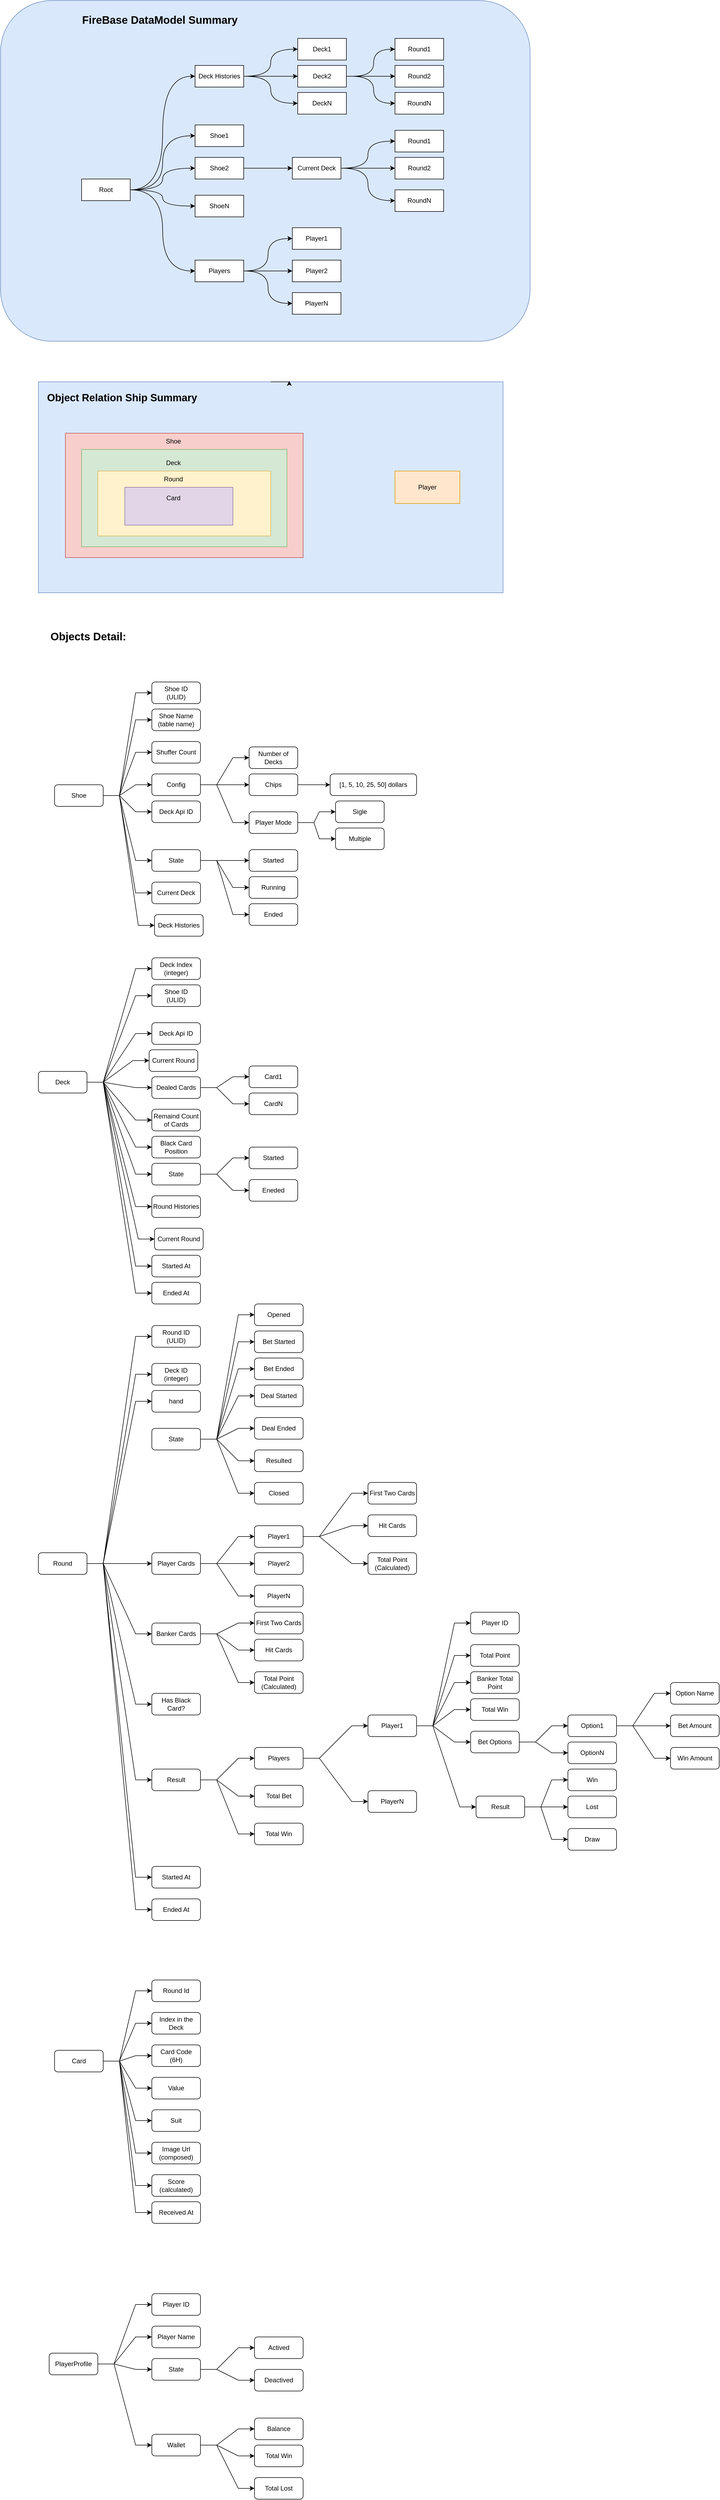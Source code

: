 <mxfile version="22.0.4" type="device">
  <diagram name="Page-1" id="jfFhxVTObV_eUPiGlczO">
    <mxGraphModel dx="1804" dy="2785" grid="1" gridSize="10" guides="1" tooltips="1" connect="1" arrows="1" fold="1" page="1" pageScale="1" pageWidth="850" pageHeight="1100" math="0" shadow="0">
      <root>
        <mxCell id="0" />
        <mxCell id="1" parent="0" />
        <mxCell id="22vkJat7pSPBPyrB_9X--275" value="" style="rounded=0;whiteSpace=wrap;html=1;fillColor=#dae8fc;strokeColor=#6c8ebf;" parent="1" vertex="1">
          <mxGeometry x="40" y="-455" width="860" height="390" as="geometry" />
        </mxCell>
        <mxCell id="22vkJat7pSPBPyrB_9X--132" value="" style="rounded=1;whiteSpace=wrap;html=1;fillColor=#dae8fc;strokeColor=#6c8ebf;" parent="1" vertex="1">
          <mxGeometry x="-30" y="-1160" width="980" height="630" as="geometry" />
        </mxCell>
        <mxCell id="22vkJat7pSPBPyrB_9X--175" style="edgeStyle=entityRelationEdgeStyle;rounded=0;orthogonalLoop=1;jettySize=auto;html=1;exitX=1;exitY=0.5;exitDx=0;exitDy=0;entryX=0;entryY=0.5;entryDx=0;entryDy=0;" parent="1" source="22vkJat7pSPBPyrB_9X--1" target="22vkJat7pSPBPyrB_9X--42" edge="1">
          <mxGeometry relative="1" as="geometry" />
        </mxCell>
        <mxCell id="22vkJat7pSPBPyrB_9X--176" style="edgeStyle=entityRelationEdgeStyle;rounded=0;orthogonalLoop=1;jettySize=auto;html=1;exitX=1;exitY=0.5;exitDx=0;exitDy=0;entryX=0;entryY=0.5;entryDx=0;entryDy=0;" parent="1" source="22vkJat7pSPBPyrB_9X--1" target="22vkJat7pSPBPyrB_9X--18" edge="1">
          <mxGeometry relative="1" as="geometry" />
        </mxCell>
        <mxCell id="22vkJat7pSPBPyrB_9X--178" style="edgeStyle=entityRelationEdgeStyle;rounded=0;orthogonalLoop=1;jettySize=auto;html=1;exitX=1;exitY=0.5;exitDx=0;exitDy=0;" parent="1" source="22vkJat7pSPBPyrB_9X--1" target="22vkJat7pSPBPyrB_9X--6" edge="1">
          <mxGeometry relative="1" as="geometry" />
        </mxCell>
        <mxCell id="22vkJat7pSPBPyrB_9X--179" style="edgeStyle=entityRelationEdgeStyle;rounded=0;orthogonalLoop=1;jettySize=auto;html=1;exitX=1;exitY=0.5;exitDx=0;exitDy=0;" parent="1" source="22vkJat7pSPBPyrB_9X--1" target="22vkJat7pSPBPyrB_9X--8" edge="1">
          <mxGeometry relative="1" as="geometry" />
        </mxCell>
        <mxCell id="22vkJat7pSPBPyrB_9X--180" style="edgeStyle=entityRelationEdgeStyle;rounded=0;orthogonalLoop=1;jettySize=auto;html=1;exitX=1;exitY=0.5;exitDx=0;exitDy=0;entryX=0;entryY=0.5;entryDx=0;entryDy=0;" parent="1" source="22vkJat7pSPBPyrB_9X--1" target="22vkJat7pSPBPyrB_9X--9" edge="1">
          <mxGeometry relative="1" as="geometry" />
        </mxCell>
        <mxCell id="22vkJat7pSPBPyrB_9X--183" style="edgeStyle=entityRelationEdgeStyle;rounded=0;orthogonalLoop=1;jettySize=auto;html=1;exitX=1;exitY=0.5;exitDx=0;exitDy=0;entryX=0;entryY=0.5;entryDx=0;entryDy=0;" parent="1" source="22vkJat7pSPBPyrB_9X--1" target="22vkJat7pSPBPyrB_9X--10" edge="1">
          <mxGeometry relative="1" as="geometry" />
        </mxCell>
        <mxCell id="22vkJat7pSPBPyrB_9X--184" style="edgeStyle=entityRelationEdgeStyle;rounded=0;orthogonalLoop=1;jettySize=auto;html=1;exitX=1;exitY=0.5;exitDx=0;exitDy=0;entryX=0;entryY=0.5;entryDx=0;entryDy=0;" parent="1" source="22vkJat7pSPBPyrB_9X--1" target="22vkJat7pSPBPyrB_9X--26" edge="1">
          <mxGeometry relative="1" as="geometry" />
        </mxCell>
        <mxCell id="22vkJat7pSPBPyrB_9X--185" style="edgeStyle=entityRelationEdgeStyle;rounded=0;orthogonalLoop=1;jettySize=auto;html=1;exitX=1;exitY=0.5;exitDx=0;exitDy=0;entryX=0;entryY=0.5;entryDx=0;entryDy=0;" parent="1" source="22vkJat7pSPBPyrB_9X--1" target="22vkJat7pSPBPyrB_9X--27" edge="1">
          <mxGeometry relative="1" as="geometry" />
        </mxCell>
        <mxCell id="22vkJat7pSPBPyrB_9X--186" style="edgeStyle=entityRelationEdgeStyle;rounded=0;orthogonalLoop=1;jettySize=auto;html=1;exitX=1;exitY=0.5;exitDx=0;exitDy=0;entryX=0;entryY=0.5;entryDx=0;entryDy=0;" parent="1" source="22vkJat7pSPBPyrB_9X--1" target="22vkJat7pSPBPyrB_9X--28" edge="1">
          <mxGeometry relative="1" as="geometry" />
        </mxCell>
        <mxCell id="YgC7myU6Nf1BxkWSsTXW-4" style="edgeStyle=entityRelationEdgeStyle;rounded=0;orthogonalLoop=1;jettySize=auto;html=1;exitX=1;exitY=0.5;exitDx=0;exitDy=0;entryX=0;entryY=0.5;entryDx=0;entryDy=0;" edge="1" parent="1" source="22vkJat7pSPBPyrB_9X--1" target="YgC7myU6Nf1BxkWSsTXW-3">
          <mxGeometry relative="1" as="geometry" />
        </mxCell>
        <mxCell id="YgC7myU6Nf1BxkWSsTXW-6" style="edgeStyle=entityRelationEdgeStyle;rounded=0;orthogonalLoop=1;jettySize=auto;html=1;exitX=1;exitY=0.5;exitDx=0;exitDy=0;entryX=0;entryY=0.5;entryDx=0;entryDy=0;" edge="1" parent="1" source="22vkJat7pSPBPyrB_9X--1" target="YgC7myU6Nf1BxkWSsTXW-5">
          <mxGeometry relative="1" as="geometry" />
        </mxCell>
        <mxCell id="YgC7myU6Nf1BxkWSsTXW-13" style="edgeStyle=entityRelationEdgeStyle;rounded=0;orthogonalLoop=1;jettySize=auto;html=1;exitX=1;exitY=0.5;exitDx=0;exitDy=0;entryX=0;entryY=0.5;entryDx=0;entryDy=0;" edge="1" parent="1" source="22vkJat7pSPBPyrB_9X--1" target="YgC7myU6Nf1BxkWSsTXW-12">
          <mxGeometry relative="1" as="geometry" />
        </mxCell>
        <mxCell id="22vkJat7pSPBPyrB_9X--1" value="Deck" style="rounded=1;whiteSpace=wrap;html=1;" parent="1" vertex="1">
          <mxGeometry x="40" y="820" width="90" height="40" as="geometry" />
        </mxCell>
        <mxCell id="22vkJat7pSPBPyrB_9X--193" style="edgeStyle=entityRelationEdgeStyle;rounded=0;orthogonalLoop=1;jettySize=auto;html=1;exitX=1;exitY=0.5;exitDx=0;exitDy=0;entryX=0;entryY=0.5;entryDx=0;entryDy=0;" parent="1" source="22vkJat7pSPBPyrB_9X--2" target="22vkJat7pSPBPyrB_9X--192" edge="1">
          <mxGeometry relative="1" as="geometry" />
        </mxCell>
        <mxCell id="22vkJat7pSPBPyrB_9X--194" style="edgeStyle=entityRelationEdgeStyle;rounded=0;orthogonalLoop=1;jettySize=auto;html=1;exitX=1;exitY=0.5;exitDx=0;exitDy=0;" parent="1" source="22vkJat7pSPBPyrB_9X--2" target="22vkJat7pSPBPyrB_9X--36" edge="1">
          <mxGeometry relative="1" as="geometry" />
        </mxCell>
        <mxCell id="22vkJat7pSPBPyrB_9X--195" style="edgeStyle=entityRelationEdgeStyle;rounded=0;orthogonalLoop=1;jettySize=auto;html=1;exitX=1;exitY=0.5;exitDx=0;exitDy=0;" parent="1" source="22vkJat7pSPBPyrB_9X--2" target="22vkJat7pSPBPyrB_9X--41" edge="1">
          <mxGeometry relative="1" as="geometry" />
        </mxCell>
        <mxCell id="22vkJat7pSPBPyrB_9X--203" style="edgeStyle=entityRelationEdgeStyle;rounded=0;orthogonalLoop=1;jettySize=auto;html=1;exitX=1;exitY=0.5;exitDx=0;exitDy=0;entryX=0;entryY=0.5;entryDx=0;entryDy=0;" parent="1" source="22vkJat7pSPBPyrB_9X--2" target="22vkJat7pSPBPyrB_9X--51" edge="1">
          <mxGeometry relative="1" as="geometry" />
        </mxCell>
        <mxCell id="22vkJat7pSPBPyrB_9X--204" style="edgeStyle=entityRelationEdgeStyle;rounded=0;orthogonalLoop=1;jettySize=auto;html=1;exitX=1;exitY=0.5;exitDx=0;exitDy=0;entryX=0;entryY=0.5;entryDx=0;entryDy=0;" parent="1" source="22vkJat7pSPBPyrB_9X--2" target="22vkJat7pSPBPyrB_9X--46" edge="1">
          <mxGeometry relative="1" as="geometry" />
        </mxCell>
        <mxCell id="22vkJat7pSPBPyrB_9X--216" style="edgeStyle=entityRelationEdgeStyle;rounded=0;orthogonalLoop=1;jettySize=auto;html=1;exitX=1;exitY=0.5;exitDx=0;exitDy=0;" parent="1" source="22vkJat7pSPBPyrB_9X--2" target="22vkJat7pSPBPyrB_9X--103" edge="1">
          <mxGeometry relative="1" as="geometry" />
        </mxCell>
        <mxCell id="22vkJat7pSPBPyrB_9X--217" style="edgeStyle=entityRelationEdgeStyle;rounded=0;orthogonalLoop=1;jettySize=auto;html=1;exitX=1;exitY=0.5;exitDx=0;exitDy=0;entryX=0;entryY=0.5;entryDx=0;entryDy=0;" parent="1" source="22vkJat7pSPBPyrB_9X--2" target="22vkJat7pSPBPyrB_9X--59" edge="1">
          <mxGeometry relative="1" as="geometry" />
        </mxCell>
        <mxCell id="22vkJat7pSPBPyrB_9X--261" style="edgeStyle=entityRelationEdgeStyle;rounded=0;orthogonalLoop=1;jettySize=auto;html=1;exitX=1;exitY=0.5;exitDx=0;exitDy=0;entryX=0;entryY=0.5;entryDx=0;entryDy=0;" parent="1" source="22vkJat7pSPBPyrB_9X--2" target="22vkJat7pSPBPyrB_9X--43" edge="1">
          <mxGeometry relative="1" as="geometry" />
        </mxCell>
        <mxCell id="22vkJat7pSPBPyrB_9X--262" style="edgeStyle=entityRelationEdgeStyle;rounded=0;orthogonalLoop=1;jettySize=auto;html=1;exitX=1;exitY=0.5;exitDx=0;exitDy=0;" parent="1" source="22vkJat7pSPBPyrB_9X--2" target="22vkJat7pSPBPyrB_9X--44" edge="1">
          <mxGeometry relative="1" as="geometry" />
        </mxCell>
        <mxCell id="22vkJat7pSPBPyrB_9X--2" value="Round" style="rounded=1;whiteSpace=wrap;html=1;" parent="1" vertex="1">
          <mxGeometry x="40" y="1710" width="90" height="40" as="geometry" />
        </mxCell>
        <mxCell id="22vkJat7pSPBPyrB_9X--222" style="edgeStyle=entityRelationEdgeStyle;rounded=0;orthogonalLoop=1;jettySize=auto;html=1;exitX=1;exitY=0.5;exitDx=0;exitDy=0;entryX=0;entryY=0.5;entryDx=0;entryDy=0;" parent="1" source="22vkJat7pSPBPyrB_9X--3" target="22vkJat7pSPBPyrB_9X--40" edge="1">
          <mxGeometry relative="1" as="geometry" />
        </mxCell>
        <mxCell id="22vkJat7pSPBPyrB_9X--223" style="edgeStyle=entityRelationEdgeStyle;rounded=0;orthogonalLoop=1;jettySize=auto;html=1;exitX=1;exitY=0.5;exitDx=0;exitDy=0;entryX=0;entryY=0.5;entryDx=0;entryDy=0;" parent="1" source="22vkJat7pSPBPyrB_9X--3" target="22vkJat7pSPBPyrB_9X--35" edge="1">
          <mxGeometry relative="1" as="geometry" />
        </mxCell>
        <mxCell id="22vkJat7pSPBPyrB_9X--224" style="edgeStyle=entityRelationEdgeStyle;rounded=0;orthogonalLoop=1;jettySize=auto;html=1;exitX=1;exitY=0.5;exitDx=0;exitDy=0;" parent="1" source="22vkJat7pSPBPyrB_9X--3" target="22vkJat7pSPBPyrB_9X--11" edge="1">
          <mxGeometry relative="1" as="geometry" />
        </mxCell>
        <mxCell id="22vkJat7pSPBPyrB_9X--225" style="edgeStyle=entityRelationEdgeStyle;rounded=0;orthogonalLoop=1;jettySize=auto;html=1;exitX=1;exitY=0.5;exitDx=0;exitDy=0;entryX=0;entryY=0.5;entryDx=0;entryDy=0;" parent="1" source="22vkJat7pSPBPyrB_9X--3" target="22vkJat7pSPBPyrB_9X--31" edge="1">
          <mxGeometry relative="1" as="geometry" />
        </mxCell>
        <mxCell id="22vkJat7pSPBPyrB_9X--226" style="edgeStyle=entityRelationEdgeStyle;rounded=0;orthogonalLoop=1;jettySize=auto;html=1;exitX=1;exitY=0.5;exitDx=0;exitDy=0;entryX=0;entryY=0.5;entryDx=0;entryDy=0;" parent="1" source="22vkJat7pSPBPyrB_9X--3" target="22vkJat7pSPBPyrB_9X--32" edge="1">
          <mxGeometry relative="1" as="geometry" />
        </mxCell>
        <mxCell id="22vkJat7pSPBPyrB_9X--227" style="edgeStyle=entityRelationEdgeStyle;rounded=0;orthogonalLoop=1;jettySize=auto;html=1;exitX=1;exitY=0.5;exitDx=0;exitDy=0;entryX=0;entryY=0.5;entryDx=0;entryDy=0;" parent="1" source="22vkJat7pSPBPyrB_9X--3" target="22vkJat7pSPBPyrB_9X--33" edge="1">
          <mxGeometry relative="1" as="geometry" />
        </mxCell>
        <mxCell id="22vkJat7pSPBPyrB_9X--228" style="edgeStyle=entityRelationEdgeStyle;rounded=0;orthogonalLoop=1;jettySize=auto;html=1;exitX=1;exitY=0.5;exitDx=0;exitDy=0;entryX=0;entryY=0.5;entryDx=0;entryDy=0;" parent="1" source="22vkJat7pSPBPyrB_9X--3" target="22vkJat7pSPBPyrB_9X--34" edge="1">
          <mxGeometry relative="1" as="geometry" />
        </mxCell>
        <mxCell id="22vkJat7pSPBPyrB_9X--229" style="edgeStyle=entityRelationEdgeStyle;rounded=0;orthogonalLoop=1;jettySize=auto;html=1;exitX=1;exitY=0.5;exitDx=0;exitDy=0;entryX=0;entryY=0.5;entryDx=0;entryDy=0;" parent="1" source="22vkJat7pSPBPyrB_9X--3" target="22vkJat7pSPBPyrB_9X--37" edge="1">
          <mxGeometry relative="1" as="geometry" />
        </mxCell>
        <mxCell id="22vkJat7pSPBPyrB_9X--3" value="Card" style="rounded=1;whiteSpace=wrap;html=1;" parent="1" vertex="1">
          <mxGeometry x="70" y="2630" width="90" height="40" as="geometry" />
        </mxCell>
        <mxCell id="22vkJat7pSPBPyrB_9X--230" style="edgeStyle=entityRelationEdgeStyle;rounded=0;orthogonalLoop=1;jettySize=auto;html=1;exitX=1;exitY=0.5;exitDx=0;exitDy=0;entryX=0;entryY=0.5;entryDx=0;entryDy=0;" parent="1" source="22vkJat7pSPBPyrB_9X--4" target="22vkJat7pSPBPyrB_9X--94" edge="1">
          <mxGeometry relative="1" as="geometry" />
        </mxCell>
        <mxCell id="22vkJat7pSPBPyrB_9X--231" style="edgeStyle=entityRelationEdgeStyle;rounded=0;orthogonalLoop=1;jettySize=auto;html=1;exitX=1;exitY=0.5;exitDx=0;exitDy=0;" parent="1" source="22vkJat7pSPBPyrB_9X--4" target="22vkJat7pSPBPyrB_9X--119" edge="1">
          <mxGeometry relative="1" as="geometry" />
        </mxCell>
        <mxCell id="22vkJat7pSPBPyrB_9X--232" style="edgeStyle=entityRelationEdgeStyle;rounded=0;orthogonalLoop=1;jettySize=auto;html=1;exitX=1;exitY=0.5;exitDx=0;exitDy=0;" parent="1" source="22vkJat7pSPBPyrB_9X--4" target="22vkJat7pSPBPyrB_9X--96" edge="1">
          <mxGeometry relative="1" as="geometry" />
        </mxCell>
        <mxCell id="22vkJat7pSPBPyrB_9X--233" style="edgeStyle=entityRelationEdgeStyle;rounded=0;orthogonalLoop=1;jettySize=auto;html=1;exitX=1;exitY=0.5;exitDx=0;exitDy=0;entryX=0;entryY=0.5;entryDx=0;entryDy=0;" parent="1" source="22vkJat7pSPBPyrB_9X--4" target="22vkJat7pSPBPyrB_9X--97" edge="1">
          <mxGeometry relative="1" as="geometry" />
        </mxCell>
        <mxCell id="22vkJat7pSPBPyrB_9X--4" value="PlayerProfile" style="rounded=1;whiteSpace=wrap;html=1;" parent="1" vertex="1">
          <mxGeometry x="60" y="3190" width="90" height="40" as="geometry" />
        </mxCell>
        <mxCell id="22vkJat7pSPBPyrB_9X--6" value="Deck Api ID" style="rounded=1;whiteSpace=wrap;html=1;" parent="1" vertex="1">
          <mxGeometry x="250" y="730" width="90" height="40" as="geometry" />
        </mxCell>
        <mxCell id="22vkJat7pSPBPyrB_9X--7" value="Number of Decks" style="rounded=1;whiteSpace=wrap;html=1;" parent="1" vertex="1">
          <mxGeometry x="430" y="220" width="90" height="40" as="geometry" />
        </mxCell>
        <mxCell id="22vkJat7pSPBPyrB_9X--187" style="edgeStyle=entityRelationEdgeStyle;rounded=0;orthogonalLoop=1;jettySize=auto;html=1;exitX=1;exitY=0.5;exitDx=0;exitDy=0;entryX=0;entryY=0.5;entryDx=0;entryDy=0;" parent="1" source="22vkJat7pSPBPyrB_9X--8" target="22vkJat7pSPBPyrB_9X--181" edge="1">
          <mxGeometry relative="1" as="geometry" />
        </mxCell>
        <mxCell id="22vkJat7pSPBPyrB_9X--189" style="edgeStyle=entityRelationEdgeStyle;rounded=0;orthogonalLoop=1;jettySize=auto;html=1;exitX=1;exitY=0.5;exitDx=0;exitDy=0;entryX=0;entryY=0.5;entryDx=0;entryDy=0;" parent="1" source="22vkJat7pSPBPyrB_9X--8" target="22vkJat7pSPBPyrB_9X--182" edge="1">
          <mxGeometry relative="1" as="geometry" />
        </mxCell>
        <mxCell id="22vkJat7pSPBPyrB_9X--8" value="Dealed Cards" style="rounded=1;whiteSpace=wrap;html=1;" parent="1" vertex="1">
          <mxGeometry x="250" y="830" width="90" height="40" as="geometry" />
        </mxCell>
        <mxCell id="22vkJat7pSPBPyrB_9X--9" value="Remaind Count of Cards" style="rounded=1;whiteSpace=wrap;html=1;" parent="1" vertex="1">
          <mxGeometry x="250" y="890" width="90" height="40" as="geometry" />
        </mxCell>
        <mxCell id="22vkJat7pSPBPyrB_9X--10" value="Black Card Position" style="rounded=1;whiteSpace=wrap;html=1;" parent="1" vertex="1">
          <mxGeometry x="250" y="940" width="90" height="40" as="geometry" />
        </mxCell>
        <mxCell id="22vkJat7pSPBPyrB_9X--11" value="Card Code&lt;br&gt;(6H)" style="rounded=1;whiteSpace=wrap;html=1;" parent="1" vertex="1">
          <mxGeometry x="250" y="2620" width="90" height="40" as="geometry" />
        </mxCell>
        <mxCell id="22vkJat7pSPBPyrB_9X--158" style="edgeStyle=entityRelationEdgeStyle;rounded=0;orthogonalLoop=1;jettySize=auto;html=1;exitX=1;exitY=0.5;exitDx=0;exitDy=0;entryX=0;entryY=0.5;entryDx=0;entryDy=0;" parent="1" source="22vkJat7pSPBPyrB_9X--12" target="22vkJat7pSPBPyrB_9X--13" edge="1">
          <mxGeometry relative="1" as="geometry" />
        </mxCell>
        <mxCell id="22vkJat7pSPBPyrB_9X--159" style="edgeStyle=entityRelationEdgeStyle;rounded=0;orthogonalLoop=1;jettySize=auto;html=1;exitX=1;exitY=0.5;exitDx=0;exitDy=0;entryX=0;entryY=0.5;entryDx=0;entryDy=0;" parent="1" source="22vkJat7pSPBPyrB_9X--12" target="22vkJat7pSPBPyrB_9X--14" edge="1">
          <mxGeometry relative="1" as="geometry" />
        </mxCell>
        <mxCell id="22vkJat7pSPBPyrB_9X--160" style="edgeStyle=entityRelationEdgeStyle;rounded=0;orthogonalLoop=1;jettySize=auto;html=1;exitX=1;exitY=0.5;exitDx=0;exitDy=0;entryX=0;entryY=0.5;entryDx=0;entryDy=0;" parent="1" source="22vkJat7pSPBPyrB_9X--12" target="22vkJat7pSPBPyrB_9X--15" edge="1">
          <mxGeometry relative="1" as="geometry" />
        </mxCell>
        <mxCell id="22vkJat7pSPBPyrB_9X--161" style="edgeStyle=entityRelationEdgeStyle;rounded=0;orthogonalLoop=1;jettySize=auto;html=1;exitX=1;exitY=0.5;exitDx=0;exitDy=0;entryX=0;entryY=0.5;entryDx=0;entryDy=0;" parent="1" source="22vkJat7pSPBPyrB_9X--12" target="22vkJat7pSPBPyrB_9X--124" edge="1">
          <mxGeometry relative="1" as="geometry" />
        </mxCell>
        <mxCell id="22vkJat7pSPBPyrB_9X--162" style="edgeStyle=entityRelationEdgeStyle;rounded=0;orthogonalLoop=1;jettySize=auto;html=1;exitX=1;exitY=0.5;exitDx=0;exitDy=0;entryX=0;entryY=0.5;entryDx=0;entryDy=0;" parent="1" source="22vkJat7pSPBPyrB_9X--12" target="22vkJat7pSPBPyrB_9X--21" edge="1">
          <mxGeometry relative="1" as="geometry" />
        </mxCell>
        <mxCell id="22vkJat7pSPBPyrB_9X--163" style="edgeStyle=entityRelationEdgeStyle;rounded=0;orthogonalLoop=1;jettySize=auto;html=1;exitX=1;exitY=0.5;exitDx=0;exitDy=0;entryX=0;entryY=0.5;entryDx=0;entryDy=0;" parent="1" source="22vkJat7pSPBPyrB_9X--12" target="22vkJat7pSPBPyrB_9X--17" edge="1">
          <mxGeometry relative="1" as="geometry" />
        </mxCell>
        <mxCell id="YgC7myU6Nf1BxkWSsTXW-9" style="edgeStyle=entityRelationEdgeStyle;rounded=0;orthogonalLoop=1;jettySize=auto;html=1;exitX=1;exitY=0.5;exitDx=0;exitDy=0;entryX=0;entryY=0.5;entryDx=0;entryDy=0;" edge="1" parent="1" source="22vkJat7pSPBPyrB_9X--12" target="YgC7myU6Nf1BxkWSsTXW-7">
          <mxGeometry relative="1" as="geometry" />
        </mxCell>
        <mxCell id="YgC7myU6Nf1BxkWSsTXW-10" style="edgeStyle=entityRelationEdgeStyle;rounded=0;orthogonalLoop=1;jettySize=auto;html=1;exitX=1;exitY=0.5;exitDx=0;exitDy=0;entryX=0;entryY=0.5;entryDx=0;entryDy=0;" edge="1" parent="1" source="22vkJat7pSPBPyrB_9X--12" target="YgC7myU6Nf1BxkWSsTXW-8">
          <mxGeometry relative="1" as="geometry" />
        </mxCell>
        <mxCell id="22vkJat7pSPBPyrB_9X--12" value="Shoe" style="rounded=1;whiteSpace=wrap;html=1;" parent="1" vertex="1">
          <mxGeometry x="70" y="290" width="90" height="40" as="geometry" />
        </mxCell>
        <mxCell id="22vkJat7pSPBPyrB_9X--13" value="Shoe ID&lt;br&gt;(ULID)" style="rounded=1;whiteSpace=wrap;html=1;" parent="1" vertex="1">
          <mxGeometry x="250" y="100" width="90" height="40" as="geometry" />
        </mxCell>
        <mxCell id="22vkJat7pSPBPyrB_9X--14" value="Shoe Name&lt;br&gt;(table name)" style="rounded=1;whiteSpace=wrap;html=1;" parent="1" vertex="1">
          <mxGeometry x="250" y="150" width="90" height="40" as="geometry" />
        </mxCell>
        <mxCell id="22vkJat7pSPBPyrB_9X--15" value="Shuffer Count" style="rounded=1;whiteSpace=wrap;html=1;" parent="1" vertex="1">
          <mxGeometry x="250" y="210" width="90" height="40" as="geometry" />
        </mxCell>
        <mxCell id="22vkJat7pSPBPyrB_9X--172" style="edgeStyle=entityRelationEdgeStyle;rounded=0;orthogonalLoop=1;jettySize=auto;html=1;exitX=1;exitY=0.5;exitDx=0;exitDy=0;entryX=0;entryY=0.5;entryDx=0;entryDy=0;" parent="1" source="22vkJat7pSPBPyrB_9X--17" target="22vkJat7pSPBPyrB_9X--22" edge="1">
          <mxGeometry relative="1" as="geometry" />
        </mxCell>
        <mxCell id="22vkJat7pSPBPyrB_9X--173" style="edgeStyle=entityRelationEdgeStyle;rounded=0;orthogonalLoop=1;jettySize=auto;html=1;exitX=1;exitY=0.5;exitDx=0;exitDy=0;entryX=0;entryY=0.5;entryDx=0;entryDy=0;" parent="1" source="22vkJat7pSPBPyrB_9X--17" target="22vkJat7pSPBPyrB_9X--23" edge="1">
          <mxGeometry relative="1" as="geometry" />
        </mxCell>
        <mxCell id="22vkJat7pSPBPyrB_9X--174" style="edgeStyle=entityRelationEdgeStyle;rounded=0;orthogonalLoop=1;jettySize=auto;html=1;exitX=1;exitY=0.5;exitDx=0;exitDy=0;entryX=0;entryY=0.5;entryDx=0;entryDy=0;" parent="1" source="22vkJat7pSPBPyrB_9X--17" target="22vkJat7pSPBPyrB_9X--24" edge="1">
          <mxGeometry relative="1" as="geometry" />
        </mxCell>
        <mxCell id="22vkJat7pSPBPyrB_9X--17" value="State" style="rounded=1;whiteSpace=wrap;html=1;" parent="1" vertex="1">
          <mxGeometry x="250" y="410" width="90" height="40" as="geometry" />
        </mxCell>
        <mxCell id="22vkJat7pSPBPyrB_9X--18" value="Shoe ID&lt;br&gt;(ULID)" style="rounded=1;whiteSpace=wrap;html=1;" parent="1" vertex="1">
          <mxGeometry x="250" y="660" width="90" height="40" as="geometry" />
        </mxCell>
        <mxCell id="22vkJat7pSPBPyrB_9X--21" value="Deck Api ID" style="rounded=1;whiteSpace=wrap;html=1;" parent="1" vertex="1">
          <mxGeometry x="250" y="320" width="90" height="40" as="geometry" />
        </mxCell>
        <mxCell id="22vkJat7pSPBPyrB_9X--22" value="Started" style="rounded=1;whiteSpace=wrap;html=1;" parent="1" vertex="1">
          <mxGeometry x="430" y="410" width="90" height="40" as="geometry" />
        </mxCell>
        <mxCell id="22vkJat7pSPBPyrB_9X--23" value="Running" style="rounded=1;whiteSpace=wrap;html=1;" parent="1" vertex="1">
          <mxGeometry x="430" y="460" width="90" height="40" as="geometry" />
        </mxCell>
        <mxCell id="22vkJat7pSPBPyrB_9X--24" value="Ended" style="rounded=1;whiteSpace=wrap;html=1;" parent="1" vertex="1">
          <mxGeometry x="430" y="510" width="90" height="40" as="geometry" />
        </mxCell>
        <mxCell id="22vkJat7pSPBPyrB_9X--190" style="edgeStyle=entityRelationEdgeStyle;rounded=0;orthogonalLoop=1;jettySize=auto;html=1;exitX=1;exitY=0.5;exitDx=0;exitDy=0;entryX=0;entryY=0.5;entryDx=0;entryDy=0;" parent="1" source="22vkJat7pSPBPyrB_9X--26" target="22vkJat7pSPBPyrB_9X--29" edge="1">
          <mxGeometry relative="1" as="geometry" />
        </mxCell>
        <mxCell id="22vkJat7pSPBPyrB_9X--191" style="edgeStyle=entityRelationEdgeStyle;rounded=0;orthogonalLoop=1;jettySize=auto;html=1;exitX=1;exitY=0.5;exitDx=0;exitDy=0;" parent="1" source="22vkJat7pSPBPyrB_9X--26" target="22vkJat7pSPBPyrB_9X--30" edge="1">
          <mxGeometry relative="1" as="geometry" />
        </mxCell>
        <mxCell id="22vkJat7pSPBPyrB_9X--26" value="State" style="rounded=1;whiteSpace=wrap;html=1;" parent="1" vertex="1">
          <mxGeometry x="250" y="990" width="90" height="40" as="geometry" />
        </mxCell>
        <mxCell id="22vkJat7pSPBPyrB_9X--27" value="Started At" style="rounded=1;whiteSpace=wrap;html=1;" parent="1" vertex="1">
          <mxGeometry x="250" y="1160" width="90" height="40" as="geometry" />
        </mxCell>
        <mxCell id="22vkJat7pSPBPyrB_9X--28" value="Ended At" style="rounded=1;whiteSpace=wrap;html=1;" parent="1" vertex="1">
          <mxGeometry x="250" y="1210" width="90" height="40" as="geometry" />
        </mxCell>
        <mxCell id="22vkJat7pSPBPyrB_9X--29" value="Started" style="rounded=1;whiteSpace=wrap;html=1;" parent="1" vertex="1">
          <mxGeometry x="430" y="960" width="90" height="40" as="geometry" />
        </mxCell>
        <mxCell id="22vkJat7pSPBPyrB_9X--30" value="Eneded" style="rounded=1;whiteSpace=wrap;html=1;" parent="1" vertex="1">
          <mxGeometry x="430" y="1020" width="90" height="40" as="geometry" />
        </mxCell>
        <mxCell id="22vkJat7pSPBPyrB_9X--31" value="Value" style="rounded=1;whiteSpace=wrap;html=1;" parent="1" vertex="1">
          <mxGeometry x="250" y="2680" width="90" height="40" as="geometry" />
        </mxCell>
        <mxCell id="22vkJat7pSPBPyrB_9X--32" value="Suit" style="rounded=1;whiteSpace=wrap;html=1;" parent="1" vertex="1">
          <mxGeometry x="250" y="2740" width="90" height="40" as="geometry" />
        </mxCell>
        <mxCell id="22vkJat7pSPBPyrB_9X--33" value="Image Url&lt;br&gt;(composed)" style="rounded=1;whiteSpace=wrap;html=1;" parent="1" vertex="1">
          <mxGeometry x="250" y="2800" width="90" height="40" as="geometry" />
        </mxCell>
        <mxCell id="22vkJat7pSPBPyrB_9X--34" value="Score&lt;br&gt;(calculated)" style="rounded=1;whiteSpace=wrap;html=1;" parent="1" vertex="1">
          <mxGeometry x="250" y="2860" width="90" height="40" as="geometry" />
        </mxCell>
        <mxCell id="22vkJat7pSPBPyrB_9X--35" value="Index in the Deck" style="rounded=1;whiteSpace=wrap;html=1;" parent="1" vertex="1">
          <mxGeometry x="250" y="2560" width="90" height="40" as="geometry" />
        </mxCell>
        <mxCell id="22vkJat7pSPBPyrB_9X--36" value="Deck ID&lt;br&gt;(integer)" style="rounded=1;whiteSpace=wrap;html=1;" parent="1" vertex="1">
          <mxGeometry x="250" y="1360" width="90" height="40" as="geometry" />
        </mxCell>
        <mxCell id="22vkJat7pSPBPyrB_9X--37" value="Received At" style="rounded=1;whiteSpace=wrap;html=1;" parent="1" vertex="1">
          <mxGeometry x="250" y="2910" width="90" height="40" as="geometry" />
        </mxCell>
        <mxCell id="22vkJat7pSPBPyrB_9X--196" style="edgeStyle=entityRelationEdgeStyle;rounded=0;orthogonalLoop=1;jettySize=auto;html=1;exitX=1;exitY=0.5;exitDx=0;exitDy=0;" parent="1" source="22vkJat7pSPBPyrB_9X--39" target="22vkJat7pSPBPyrB_9X--77" edge="1">
          <mxGeometry relative="1" as="geometry" />
        </mxCell>
        <mxCell id="22vkJat7pSPBPyrB_9X--197" style="edgeStyle=entityRelationEdgeStyle;rounded=0;orthogonalLoop=1;jettySize=auto;html=1;exitX=1;exitY=0.5;exitDx=0;exitDy=0;entryX=0;entryY=0.5;entryDx=0;entryDy=0;" parent="1" source="22vkJat7pSPBPyrB_9X--39" target="22vkJat7pSPBPyrB_9X--78" edge="1">
          <mxGeometry relative="1" as="geometry" />
        </mxCell>
        <mxCell id="22vkJat7pSPBPyrB_9X--198" style="edgeStyle=entityRelationEdgeStyle;rounded=0;orthogonalLoop=1;jettySize=auto;html=1;exitX=1;exitY=0.5;exitDx=0;exitDy=0;entryX=0;entryY=0.5;entryDx=0;entryDy=0;" parent="1" source="22vkJat7pSPBPyrB_9X--39" target="22vkJat7pSPBPyrB_9X--79" edge="1">
          <mxGeometry relative="1" as="geometry" />
        </mxCell>
        <mxCell id="22vkJat7pSPBPyrB_9X--199" style="edgeStyle=entityRelationEdgeStyle;rounded=0;orthogonalLoop=1;jettySize=auto;html=1;exitX=1;exitY=0.5;exitDx=0;exitDy=0;entryX=0;entryY=0.5;entryDx=0;entryDy=0;" parent="1" source="22vkJat7pSPBPyrB_9X--39" target="22vkJat7pSPBPyrB_9X--80" edge="1">
          <mxGeometry relative="1" as="geometry" />
        </mxCell>
        <mxCell id="22vkJat7pSPBPyrB_9X--200" style="edgeStyle=entityRelationEdgeStyle;rounded=0;orthogonalLoop=1;jettySize=auto;html=1;exitX=1;exitY=0.5;exitDx=0;exitDy=0;entryX=0;entryY=0.5;entryDx=0;entryDy=0;" parent="1" source="22vkJat7pSPBPyrB_9X--39" target="22vkJat7pSPBPyrB_9X--81" edge="1">
          <mxGeometry relative="1" as="geometry" />
        </mxCell>
        <mxCell id="22vkJat7pSPBPyrB_9X--201" style="edgeStyle=entityRelationEdgeStyle;rounded=0;orthogonalLoop=1;jettySize=auto;html=1;exitX=1;exitY=0.5;exitDx=0;exitDy=0;" parent="1" source="22vkJat7pSPBPyrB_9X--39" target="22vkJat7pSPBPyrB_9X--82" edge="1">
          <mxGeometry relative="1" as="geometry" />
        </mxCell>
        <mxCell id="22vkJat7pSPBPyrB_9X--202" style="edgeStyle=entityRelationEdgeStyle;rounded=0;orthogonalLoop=1;jettySize=auto;html=1;exitX=1;exitY=0.5;exitDx=0;exitDy=0;entryX=0;entryY=0.5;entryDx=0;entryDy=0;" parent="1" source="22vkJat7pSPBPyrB_9X--39" target="22vkJat7pSPBPyrB_9X--83" edge="1">
          <mxGeometry relative="1" as="geometry" />
        </mxCell>
        <mxCell id="22vkJat7pSPBPyrB_9X--39" value="State" style="rounded=1;whiteSpace=wrap;html=1;" parent="1" vertex="1">
          <mxGeometry x="250" y="1480" width="90" height="40" as="geometry" />
        </mxCell>
        <mxCell id="22vkJat7pSPBPyrB_9X--40" value="Round Id" style="rounded=1;whiteSpace=wrap;html=1;" parent="1" vertex="1">
          <mxGeometry x="250" y="2500" width="90" height="40" as="geometry" />
        </mxCell>
        <mxCell id="22vkJat7pSPBPyrB_9X--41" value="hand" style="rounded=1;whiteSpace=wrap;html=1;" parent="1" vertex="1">
          <mxGeometry x="250" y="1410" width="90" height="40" as="geometry" />
        </mxCell>
        <mxCell id="22vkJat7pSPBPyrB_9X--42" value="Deck Index&lt;br&gt;(integer)" style="rounded=1;whiteSpace=wrap;html=1;" parent="1" vertex="1">
          <mxGeometry x="250" y="610" width="90" height="40" as="geometry" />
        </mxCell>
        <mxCell id="22vkJat7pSPBPyrB_9X--43" value="Started At" style="rounded=1;whiteSpace=wrap;html=1;" parent="1" vertex="1">
          <mxGeometry x="250" y="2290" width="90" height="40" as="geometry" />
        </mxCell>
        <mxCell id="22vkJat7pSPBPyrB_9X--44" value="Ended At" style="rounded=1;whiteSpace=wrap;html=1;" parent="1" vertex="1">
          <mxGeometry x="250" y="2350" width="90" height="40" as="geometry" />
        </mxCell>
        <mxCell id="22vkJat7pSPBPyrB_9X--214" style="edgeStyle=entityRelationEdgeStyle;rounded=0;orthogonalLoop=1;jettySize=auto;html=1;exitX=1;exitY=0.5;exitDx=0;exitDy=0;entryX=0;entryY=0.5;entryDx=0;entryDy=0;" parent="1" source="22vkJat7pSPBPyrB_9X--46" target="22vkJat7pSPBPyrB_9X--49" edge="1">
          <mxGeometry relative="1" as="geometry" />
        </mxCell>
        <mxCell id="22vkJat7pSPBPyrB_9X--215" style="edgeStyle=entityRelationEdgeStyle;rounded=0;orthogonalLoop=1;jettySize=auto;html=1;exitX=1;exitY=0.5;exitDx=0;exitDy=0;entryX=0;entryY=0.5;entryDx=0;entryDy=0;" parent="1" source="22vkJat7pSPBPyrB_9X--46" target="22vkJat7pSPBPyrB_9X--50" edge="1">
          <mxGeometry relative="1" as="geometry" />
        </mxCell>
        <mxCell id="22vkJat7pSPBPyrB_9X--241" style="edgeStyle=entityRelationEdgeStyle;rounded=0;orthogonalLoop=1;jettySize=auto;html=1;exitX=1;exitY=0.5;exitDx=0;exitDy=0;entryX=0;entryY=0.5;entryDx=0;entryDy=0;" parent="1" source="22vkJat7pSPBPyrB_9X--46" target="22vkJat7pSPBPyrB_9X--239" edge="1">
          <mxGeometry relative="1" as="geometry" />
        </mxCell>
        <mxCell id="22vkJat7pSPBPyrB_9X--46" value="Banker Cards" style="rounded=1;whiteSpace=wrap;html=1;" parent="1" vertex="1">
          <mxGeometry x="250" y="1840" width="90" height="40" as="geometry" />
        </mxCell>
        <mxCell id="22vkJat7pSPBPyrB_9X--47" value="First Two Cards" style="rounded=1;whiteSpace=wrap;html=1;" parent="1" vertex="1">
          <mxGeometry x="650" y="1580" width="90" height="40" as="geometry" />
        </mxCell>
        <mxCell id="22vkJat7pSPBPyrB_9X--48" value="Hit Cards" style="rounded=1;whiteSpace=wrap;html=1;" parent="1" vertex="1">
          <mxGeometry x="650" y="1640" width="90" height="40" as="geometry" />
        </mxCell>
        <mxCell id="22vkJat7pSPBPyrB_9X--49" value="First Two Cards" style="rounded=1;whiteSpace=wrap;html=1;" parent="1" vertex="1">
          <mxGeometry x="440" y="1820" width="90" height="40" as="geometry" />
        </mxCell>
        <mxCell id="22vkJat7pSPBPyrB_9X--50" value="Hit Cards" style="rounded=1;whiteSpace=wrap;html=1;" parent="1" vertex="1">
          <mxGeometry x="440" y="1870" width="90" height="40" as="geometry" />
        </mxCell>
        <mxCell id="22vkJat7pSPBPyrB_9X--205" style="edgeStyle=entityRelationEdgeStyle;rounded=0;orthogonalLoop=1;jettySize=auto;html=1;exitX=1;exitY=0.5;exitDx=0;exitDy=0;entryX=0;entryY=0.5;entryDx=0;entryDy=0;" parent="1" source="22vkJat7pSPBPyrB_9X--51" target="22vkJat7pSPBPyrB_9X--52" edge="1">
          <mxGeometry relative="1" as="geometry" />
        </mxCell>
        <mxCell id="22vkJat7pSPBPyrB_9X--206" style="edgeStyle=entityRelationEdgeStyle;rounded=0;orthogonalLoop=1;jettySize=auto;html=1;exitX=1;exitY=0.5;exitDx=0;exitDy=0;entryX=0;entryY=0.5;entryDx=0;entryDy=0;" parent="1" source="22vkJat7pSPBPyrB_9X--51" target="22vkJat7pSPBPyrB_9X--53" edge="1">
          <mxGeometry relative="1" as="geometry" />
        </mxCell>
        <mxCell id="22vkJat7pSPBPyrB_9X--207" style="edgeStyle=entityRelationEdgeStyle;rounded=0;orthogonalLoop=1;jettySize=auto;html=1;exitX=1;exitY=0.5;exitDx=0;exitDy=0;" parent="1" source="22vkJat7pSPBPyrB_9X--51" target="22vkJat7pSPBPyrB_9X--54" edge="1">
          <mxGeometry relative="1" as="geometry" />
        </mxCell>
        <mxCell id="22vkJat7pSPBPyrB_9X--51" value="Player Cards" style="rounded=1;whiteSpace=wrap;html=1;" parent="1" vertex="1">
          <mxGeometry x="250" y="1710" width="90" height="40" as="geometry" />
        </mxCell>
        <mxCell id="22vkJat7pSPBPyrB_9X--209" style="edgeStyle=entityRelationEdgeStyle;rounded=0;orthogonalLoop=1;jettySize=auto;html=1;exitX=1;exitY=0.5;exitDx=0;exitDy=0;entryX=0;entryY=0.5;entryDx=0;entryDy=0;" parent="1" source="22vkJat7pSPBPyrB_9X--52" target="22vkJat7pSPBPyrB_9X--47" edge="1">
          <mxGeometry relative="1" as="geometry" />
        </mxCell>
        <mxCell id="22vkJat7pSPBPyrB_9X--210" style="edgeStyle=entityRelationEdgeStyle;rounded=0;orthogonalLoop=1;jettySize=auto;html=1;exitX=1;exitY=0.5;exitDx=0;exitDy=0;entryX=0;entryY=0.5;entryDx=0;entryDy=0;" parent="1" source="22vkJat7pSPBPyrB_9X--52" target="22vkJat7pSPBPyrB_9X--48" edge="1">
          <mxGeometry relative="1" as="geometry" />
        </mxCell>
        <mxCell id="22vkJat7pSPBPyrB_9X--211" style="edgeStyle=entityRelationEdgeStyle;rounded=0;orthogonalLoop=1;jettySize=auto;html=1;exitX=1;exitY=0.5;exitDx=0;exitDy=0;entryX=0;entryY=0.5;entryDx=0;entryDy=0;" parent="1" source="22vkJat7pSPBPyrB_9X--52" target="22vkJat7pSPBPyrB_9X--55" edge="1">
          <mxGeometry relative="1" as="geometry" />
        </mxCell>
        <mxCell id="22vkJat7pSPBPyrB_9X--52" value="Player1" style="rounded=1;whiteSpace=wrap;html=1;" parent="1" vertex="1">
          <mxGeometry x="440" y="1660" width="90" height="40" as="geometry" />
        </mxCell>
        <mxCell id="22vkJat7pSPBPyrB_9X--53" value="Player2" style="rounded=1;whiteSpace=wrap;html=1;" parent="1" vertex="1">
          <mxGeometry x="440" y="1710" width="90" height="40" as="geometry" />
        </mxCell>
        <mxCell id="22vkJat7pSPBPyrB_9X--54" value="PlayerN" style="rounded=1;whiteSpace=wrap;html=1;" parent="1" vertex="1">
          <mxGeometry x="440" y="1770" width="90" height="40" as="geometry" />
        </mxCell>
        <mxCell id="22vkJat7pSPBPyrB_9X--55" value="Total Point&lt;br&gt;(Calculated)" style="rounded=1;whiteSpace=wrap;html=1;" parent="1" vertex="1">
          <mxGeometry x="650" y="1710" width="90" height="40" as="geometry" />
        </mxCell>
        <mxCell id="22vkJat7pSPBPyrB_9X--218" style="edgeStyle=entityRelationEdgeStyle;rounded=0;orthogonalLoop=1;jettySize=auto;html=1;exitX=1;exitY=0.5;exitDx=0;exitDy=0;entryX=0;entryY=0.5;entryDx=0;entryDy=0;" parent="1" source="22vkJat7pSPBPyrB_9X--59" target="22vkJat7pSPBPyrB_9X--62" edge="1">
          <mxGeometry relative="1" as="geometry" />
        </mxCell>
        <mxCell id="22vkJat7pSPBPyrB_9X--259" style="edgeStyle=entityRelationEdgeStyle;rounded=0;orthogonalLoop=1;jettySize=auto;html=1;exitX=1;exitY=0.5;exitDx=0;exitDy=0;entryX=0;entryY=0.5;entryDx=0;entryDy=0;" parent="1" source="22vkJat7pSPBPyrB_9X--59" target="22vkJat7pSPBPyrB_9X--69" edge="1">
          <mxGeometry relative="1" as="geometry" />
        </mxCell>
        <mxCell id="22vkJat7pSPBPyrB_9X--260" style="edgeStyle=entityRelationEdgeStyle;rounded=0;orthogonalLoop=1;jettySize=auto;html=1;exitX=1;exitY=0.5;exitDx=0;exitDy=0;entryX=0;entryY=0.5;entryDx=0;entryDy=0;" parent="1" source="22vkJat7pSPBPyrB_9X--59" target="22vkJat7pSPBPyrB_9X--221" edge="1">
          <mxGeometry relative="1" as="geometry" />
        </mxCell>
        <mxCell id="22vkJat7pSPBPyrB_9X--59" value="Result" style="rounded=1;whiteSpace=wrap;html=1;" parent="1" vertex="1">
          <mxGeometry x="250" y="2110" width="90" height="40" as="geometry" />
        </mxCell>
        <mxCell id="22vkJat7pSPBPyrB_9X--61" value="Total Win" style="rounded=1;whiteSpace=wrap;html=1;" parent="1" vertex="1">
          <mxGeometry x="840" y="1980" width="90" height="40" as="geometry" />
        </mxCell>
        <mxCell id="22vkJat7pSPBPyrB_9X--219" style="edgeStyle=entityRelationEdgeStyle;rounded=0;orthogonalLoop=1;jettySize=auto;html=1;exitX=1;exitY=0.5;exitDx=0;exitDy=0;" parent="1" source="22vkJat7pSPBPyrB_9X--62" target="22vkJat7pSPBPyrB_9X--74" edge="1">
          <mxGeometry relative="1" as="geometry" />
        </mxCell>
        <mxCell id="22vkJat7pSPBPyrB_9X--220" style="edgeStyle=entityRelationEdgeStyle;rounded=0;orthogonalLoop=1;jettySize=auto;html=1;exitX=1;exitY=0.5;exitDx=0;exitDy=0;entryX=0;entryY=0.5;entryDx=0;entryDy=0;" parent="1" source="22vkJat7pSPBPyrB_9X--62" target="22vkJat7pSPBPyrB_9X--75" edge="1">
          <mxGeometry relative="1" as="geometry" />
        </mxCell>
        <mxCell id="22vkJat7pSPBPyrB_9X--62" value="Players" style="rounded=1;whiteSpace=wrap;html=1;" parent="1" vertex="1">
          <mxGeometry x="440" y="2070" width="90" height="40" as="geometry" />
        </mxCell>
        <mxCell id="22vkJat7pSPBPyrB_9X--69" value="Total Bet" style="rounded=1;whiteSpace=wrap;html=1;" parent="1" vertex="1">
          <mxGeometry x="440" y="2140" width="90" height="40" as="geometry" />
        </mxCell>
        <mxCell id="22vkJat7pSPBPyrB_9X--242" style="edgeStyle=entityRelationEdgeStyle;rounded=0;orthogonalLoop=1;jettySize=auto;html=1;exitX=1;exitY=0.5;exitDx=0;exitDy=0;entryX=0;entryY=0.5;entryDx=0;entryDy=0;" parent="1" source="22vkJat7pSPBPyrB_9X--74" target="22vkJat7pSPBPyrB_9X--120" edge="1">
          <mxGeometry relative="1" as="geometry" />
        </mxCell>
        <mxCell id="22vkJat7pSPBPyrB_9X--243" style="edgeStyle=entityRelationEdgeStyle;rounded=0;orthogonalLoop=1;jettySize=auto;html=1;exitX=1;exitY=0.5;exitDx=0;exitDy=0;entryX=0;entryY=0.5;entryDx=0;entryDy=0;" parent="1" source="22vkJat7pSPBPyrB_9X--74" target="22vkJat7pSPBPyrB_9X--95" edge="1">
          <mxGeometry relative="1" as="geometry" />
        </mxCell>
        <mxCell id="22vkJat7pSPBPyrB_9X--244" style="edgeStyle=entityRelationEdgeStyle;rounded=0;orthogonalLoop=1;jettySize=auto;html=1;exitX=1;exitY=0.5;exitDx=0;exitDy=0;entryX=0;entryY=0.5;entryDx=0;entryDy=0;" parent="1" source="22vkJat7pSPBPyrB_9X--74" target="22vkJat7pSPBPyrB_9X--61" edge="1">
          <mxGeometry relative="1" as="geometry" />
        </mxCell>
        <mxCell id="22vkJat7pSPBPyrB_9X--245" style="edgeStyle=entityRelationEdgeStyle;rounded=0;orthogonalLoop=1;jettySize=auto;html=1;exitX=1;exitY=0.5;exitDx=0;exitDy=0;entryX=0;entryY=0.5;entryDx=0;entryDy=0;" parent="1" source="22vkJat7pSPBPyrB_9X--74" target="22vkJat7pSPBPyrB_9X--87" edge="1">
          <mxGeometry relative="1" as="geometry" />
        </mxCell>
        <mxCell id="22vkJat7pSPBPyrB_9X--246" style="edgeStyle=entityRelationEdgeStyle;rounded=0;orthogonalLoop=1;jettySize=auto;html=1;exitX=1;exitY=0.5;exitDx=0;exitDy=0;entryX=0;entryY=0.5;entryDx=0;entryDy=0;" parent="1" source="22vkJat7pSPBPyrB_9X--74" target="22vkJat7pSPBPyrB_9X--76" edge="1">
          <mxGeometry relative="1" as="geometry" />
        </mxCell>
        <mxCell id="22vkJat7pSPBPyrB_9X--258" style="edgeStyle=entityRelationEdgeStyle;rounded=0;orthogonalLoop=1;jettySize=auto;html=1;exitX=1;exitY=0.5;exitDx=0;exitDy=0;entryX=0;entryY=0.5;entryDx=0;entryDy=0;" parent="1" source="22vkJat7pSPBPyrB_9X--74" target="22vkJat7pSPBPyrB_9X--257" edge="1">
          <mxGeometry relative="1" as="geometry" />
        </mxCell>
        <mxCell id="22vkJat7pSPBPyrB_9X--74" value="Player1" style="rounded=1;whiteSpace=wrap;html=1;" parent="1" vertex="1">
          <mxGeometry x="650" y="2010" width="90" height="40" as="geometry" />
        </mxCell>
        <mxCell id="22vkJat7pSPBPyrB_9X--75" value="PlayerN" style="rounded=1;whiteSpace=wrap;html=1;" parent="1" vertex="1">
          <mxGeometry x="650" y="2150" width="90" height="40" as="geometry" />
        </mxCell>
        <mxCell id="22vkJat7pSPBPyrB_9X--254" style="edgeStyle=entityRelationEdgeStyle;rounded=0;orthogonalLoop=1;jettySize=auto;html=1;exitX=1;exitY=0.5;exitDx=0;exitDy=0;" parent="1" source="22vkJat7pSPBPyrB_9X--76" target="22vkJat7pSPBPyrB_9X--91" edge="1">
          <mxGeometry relative="1" as="geometry" />
        </mxCell>
        <mxCell id="22vkJat7pSPBPyrB_9X--255" style="edgeStyle=entityRelationEdgeStyle;rounded=0;orthogonalLoop=1;jettySize=auto;html=1;exitX=1;exitY=0.5;exitDx=0;exitDy=0;entryX=0;entryY=0.5;entryDx=0;entryDy=0;" parent="1" source="22vkJat7pSPBPyrB_9X--76" target="22vkJat7pSPBPyrB_9X--92" edge="1">
          <mxGeometry relative="1" as="geometry" />
        </mxCell>
        <mxCell id="22vkJat7pSPBPyrB_9X--256" style="edgeStyle=entityRelationEdgeStyle;rounded=0;orthogonalLoop=1;jettySize=auto;html=1;exitX=1;exitY=0.5;exitDx=0;exitDy=0;entryX=0;entryY=0.5;entryDx=0;entryDy=0;" parent="1" source="22vkJat7pSPBPyrB_9X--76" target="22vkJat7pSPBPyrB_9X--93" edge="1">
          <mxGeometry relative="1" as="geometry" />
        </mxCell>
        <mxCell id="22vkJat7pSPBPyrB_9X--76" value="Result" style="rounded=1;whiteSpace=wrap;html=1;" parent="1" vertex="1">
          <mxGeometry x="850" y="2160" width="90" height="40" as="geometry" />
        </mxCell>
        <mxCell id="22vkJat7pSPBPyrB_9X--77" value="Opened" style="rounded=1;whiteSpace=wrap;html=1;" parent="1" vertex="1">
          <mxGeometry x="440" y="1250" width="90" height="40" as="geometry" />
        </mxCell>
        <mxCell id="22vkJat7pSPBPyrB_9X--78" value="Bet Started" style="rounded=1;whiteSpace=wrap;html=1;" parent="1" vertex="1">
          <mxGeometry x="440" y="1300" width="90" height="40" as="geometry" />
        </mxCell>
        <mxCell id="22vkJat7pSPBPyrB_9X--79" value="Bet Ended" style="rounded=1;whiteSpace=wrap;html=1;" parent="1" vertex="1">
          <mxGeometry x="440" y="1350" width="90" height="40" as="geometry" />
        </mxCell>
        <mxCell id="22vkJat7pSPBPyrB_9X--80" value="Deal Started" style="rounded=1;whiteSpace=wrap;html=1;" parent="1" vertex="1">
          <mxGeometry x="440" y="1400" width="90" height="40" as="geometry" />
        </mxCell>
        <mxCell id="22vkJat7pSPBPyrB_9X--81" value="Deal Ended" style="rounded=1;whiteSpace=wrap;html=1;" parent="1" vertex="1">
          <mxGeometry x="440" y="1460" width="90" height="40" as="geometry" />
        </mxCell>
        <mxCell id="22vkJat7pSPBPyrB_9X--82" value="Resulted" style="rounded=1;whiteSpace=wrap;html=1;" parent="1" vertex="1">
          <mxGeometry x="440" y="1520" width="90" height="40" as="geometry" />
        </mxCell>
        <mxCell id="22vkJat7pSPBPyrB_9X--83" value="Closed" style="rounded=1;whiteSpace=wrap;html=1;" parent="1" vertex="1">
          <mxGeometry x="440" y="1580" width="90" height="40" as="geometry" />
        </mxCell>
        <mxCell id="22vkJat7pSPBPyrB_9X--249" style="edgeStyle=entityRelationEdgeStyle;rounded=0;orthogonalLoop=1;jettySize=auto;html=1;exitX=1;exitY=0.5;exitDx=0;exitDy=0;entryX=0;entryY=0.5;entryDx=0;entryDy=0;" parent="1" source="22vkJat7pSPBPyrB_9X--87" target="22vkJat7pSPBPyrB_9X--247" edge="1">
          <mxGeometry relative="1" as="geometry" />
        </mxCell>
        <mxCell id="22vkJat7pSPBPyrB_9X--250" style="edgeStyle=entityRelationEdgeStyle;rounded=0;orthogonalLoop=1;jettySize=auto;html=1;exitX=1;exitY=0.5;exitDx=0;exitDy=0;" parent="1" source="22vkJat7pSPBPyrB_9X--87" target="22vkJat7pSPBPyrB_9X--248" edge="1">
          <mxGeometry relative="1" as="geometry" />
        </mxCell>
        <mxCell id="22vkJat7pSPBPyrB_9X--87" value="Bet Options" style="rounded=1;whiteSpace=wrap;html=1;" parent="1" vertex="1">
          <mxGeometry x="840" y="2040" width="90" height="40" as="geometry" />
        </mxCell>
        <mxCell id="22vkJat7pSPBPyrB_9X--88" value="Option Name" style="rounded=1;whiteSpace=wrap;html=1;" parent="1" vertex="1">
          <mxGeometry x="1210" y="1950" width="90" height="40" as="geometry" />
        </mxCell>
        <mxCell id="22vkJat7pSPBPyrB_9X--89" value="Bet Amount" style="rounded=1;whiteSpace=wrap;html=1;" parent="1" vertex="1">
          <mxGeometry x="1210" y="2010" width="90" height="40" as="geometry" />
        </mxCell>
        <mxCell id="22vkJat7pSPBPyrB_9X--90" value="Win Amount" style="rounded=1;whiteSpace=wrap;html=1;" parent="1" vertex="1">
          <mxGeometry x="1210" y="2070" width="90" height="40" as="geometry" />
        </mxCell>
        <mxCell id="22vkJat7pSPBPyrB_9X--91" value="Win" style="rounded=1;whiteSpace=wrap;html=1;" parent="1" vertex="1">
          <mxGeometry x="1020" y="2110" width="90" height="40" as="geometry" />
        </mxCell>
        <mxCell id="22vkJat7pSPBPyrB_9X--92" value="Lost" style="rounded=1;whiteSpace=wrap;html=1;" parent="1" vertex="1">
          <mxGeometry x="1020" y="2160" width="90" height="40" as="geometry" />
        </mxCell>
        <mxCell id="22vkJat7pSPBPyrB_9X--93" value="Draw" style="rounded=1;whiteSpace=wrap;html=1;" parent="1" vertex="1">
          <mxGeometry x="1020" y="2220" width="90" height="40" as="geometry" />
        </mxCell>
        <mxCell id="22vkJat7pSPBPyrB_9X--94" value="Player ID" style="rounded=1;whiteSpace=wrap;html=1;" parent="1" vertex="1">
          <mxGeometry x="250" y="3080" width="90" height="40" as="geometry" />
        </mxCell>
        <mxCell id="22vkJat7pSPBPyrB_9X--95" value="Total Point" style="rounded=1;whiteSpace=wrap;html=1;" parent="1" vertex="1">
          <mxGeometry x="840" y="1880" width="90" height="40" as="geometry" />
        </mxCell>
        <mxCell id="22vkJat7pSPBPyrB_9X--234" style="edgeStyle=entityRelationEdgeStyle;rounded=0;orthogonalLoop=1;jettySize=auto;html=1;exitX=1;exitY=0.5;exitDx=0;exitDy=0;entryX=0;entryY=0.5;entryDx=0;entryDy=0;" parent="1" source="22vkJat7pSPBPyrB_9X--96" target="22vkJat7pSPBPyrB_9X--98" edge="1">
          <mxGeometry relative="1" as="geometry" />
        </mxCell>
        <mxCell id="22vkJat7pSPBPyrB_9X--235" style="edgeStyle=entityRelationEdgeStyle;rounded=0;orthogonalLoop=1;jettySize=auto;html=1;exitX=1;exitY=0.5;exitDx=0;exitDy=0;entryX=0;entryY=0.5;entryDx=0;entryDy=0;" parent="1" source="22vkJat7pSPBPyrB_9X--96" target="22vkJat7pSPBPyrB_9X--99" edge="1">
          <mxGeometry relative="1" as="geometry" />
        </mxCell>
        <mxCell id="22vkJat7pSPBPyrB_9X--96" value="State" style="rounded=1;whiteSpace=wrap;html=1;" parent="1" vertex="1">
          <mxGeometry x="250" y="3200" width="90" height="40" as="geometry" />
        </mxCell>
        <mxCell id="22vkJat7pSPBPyrB_9X--236" style="edgeStyle=entityRelationEdgeStyle;rounded=0;orthogonalLoop=1;jettySize=auto;html=1;exitX=1;exitY=0.5;exitDx=0;exitDy=0;entryX=0;entryY=0.5;entryDx=0;entryDy=0;" parent="1" source="22vkJat7pSPBPyrB_9X--97" target="22vkJat7pSPBPyrB_9X--100" edge="1">
          <mxGeometry relative="1" as="geometry" />
        </mxCell>
        <mxCell id="22vkJat7pSPBPyrB_9X--237" style="edgeStyle=entityRelationEdgeStyle;rounded=0;orthogonalLoop=1;jettySize=auto;html=1;exitX=1;exitY=0.5;exitDx=0;exitDy=0;entryX=0;entryY=0.5;entryDx=0;entryDy=0;" parent="1" source="22vkJat7pSPBPyrB_9X--97" target="22vkJat7pSPBPyrB_9X--101" edge="1">
          <mxGeometry relative="1" as="geometry" />
        </mxCell>
        <mxCell id="22vkJat7pSPBPyrB_9X--238" style="edgeStyle=entityRelationEdgeStyle;rounded=0;orthogonalLoop=1;jettySize=auto;html=1;exitX=1;exitY=0.5;exitDx=0;exitDy=0;entryX=0;entryY=0.5;entryDx=0;entryDy=0;" parent="1" source="22vkJat7pSPBPyrB_9X--97" target="22vkJat7pSPBPyrB_9X--102" edge="1">
          <mxGeometry relative="1" as="geometry" />
        </mxCell>
        <mxCell id="22vkJat7pSPBPyrB_9X--97" value="Wallet" style="rounded=1;whiteSpace=wrap;html=1;" parent="1" vertex="1">
          <mxGeometry x="250" y="3340" width="90" height="40" as="geometry" />
        </mxCell>
        <mxCell id="22vkJat7pSPBPyrB_9X--98" value="Actived" style="rounded=1;whiteSpace=wrap;html=1;" parent="1" vertex="1">
          <mxGeometry x="440" y="3160" width="90" height="40" as="geometry" />
        </mxCell>
        <mxCell id="22vkJat7pSPBPyrB_9X--99" value="Deactived" style="rounded=1;whiteSpace=wrap;html=1;" parent="1" vertex="1">
          <mxGeometry x="440" y="3220" width="90" height="40" as="geometry" />
        </mxCell>
        <mxCell id="22vkJat7pSPBPyrB_9X--100" value="Balance" style="rounded=1;whiteSpace=wrap;html=1;" parent="1" vertex="1">
          <mxGeometry x="440" y="3310" width="90" height="40" as="geometry" />
        </mxCell>
        <mxCell id="22vkJat7pSPBPyrB_9X--101" value="Total Win" style="rounded=1;whiteSpace=wrap;html=1;" parent="1" vertex="1">
          <mxGeometry x="440" y="3360" width="90" height="40" as="geometry" />
        </mxCell>
        <mxCell id="22vkJat7pSPBPyrB_9X--102" value="Total Lost" style="rounded=1;whiteSpace=wrap;html=1;" parent="1" vertex="1">
          <mxGeometry x="440" y="3420" width="90" height="40" as="geometry" />
        </mxCell>
        <mxCell id="22vkJat7pSPBPyrB_9X--103" value="Has Black Card?" style="rounded=1;whiteSpace=wrap;html=1;" parent="1" vertex="1">
          <mxGeometry x="250" y="1970" width="90" height="40" as="geometry" />
        </mxCell>
        <mxCell id="22vkJat7pSPBPyrB_9X--135" style="edgeStyle=orthogonalEdgeStyle;curved=1;rounded=0;orthogonalLoop=1;jettySize=auto;html=1;exitX=1;exitY=0.5;exitDx=0;exitDy=0;entryX=0;entryY=0.5;entryDx=0;entryDy=0;" parent="1" source="22vkJat7pSPBPyrB_9X--104" target="22vkJat7pSPBPyrB_9X--110" edge="1">
          <mxGeometry relative="1" as="geometry" />
        </mxCell>
        <mxCell id="22vkJat7pSPBPyrB_9X--136" style="edgeStyle=orthogonalEdgeStyle;curved=1;rounded=0;orthogonalLoop=1;jettySize=auto;html=1;exitX=1;exitY=0.5;exitDx=0;exitDy=0;entryX=0;entryY=0.5;entryDx=0;entryDy=0;" parent="1" source="22vkJat7pSPBPyrB_9X--104" target="22vkJat7pSPBPyrB_9X--130" edge="1">
          <mxGeometry relative="1" as="geometry" />
        </mxCell>
        <mxCell id="22vkJat7pSPBPyrB_9X--137" style="edgeStyle=orthogonalEdgeStyle;curved=1;rounded=0;orthogonalLoop=1;jettySize=auto;html=1;exitX=1;exitY=0.5;exitDx=0;exitDy=0;entryX=0;entryY=0.5;entryDx=0;entryDy=0;" parent="1" source="22vkJat7pSPBPyrB_9X--104" target="22vkJat7pSPBPyrB_9X--131" edge="1">
          <mxGeometry relative="1" as="geometry" />
        </mxCell>
        <mxCell id="22vkJat7pSPBPyrB_9X--138" style="edgeStyle=orthogonalEdgeStyle;curved=1;rounded=0;orthogonalLoop=1;jettySize=auto;html=1;exitX=1;exitY=0.5;exitDx=0;exitDy=0;entryX=0;entryY=0.5;entryDx=0;entryDy=0;" parent="1" source="22vkJat7pSPBPyrB_9X--104" target="22vkJat7pSPBPyrB_9X--108" edge="1">
          <mxGeometry relative="1" as="geometry" />
        </mxCell>
        <mxCell id="YgC7myU6Nf1BxkWSsTXW-15" style="edgeStyle=orthogonalEdgeStyle;rounded=0;orthogonalLoop=1;jettySize=auto;html=1;exitX=1;exitY=0.5;exitDx=0;exitDy=0;entryX=0;entryY=0.5;entryDx=0;entryDy=0;curved=1;" edge="1" parent="1" source="22vkJat7pSPBPyrB_9X--104" target="22vkJat7pSPBPyrB_9X--105">
          <mxGeometry relative="1" as="geometry" />
        </mxCell>
        <mxCell id="22vkJat7pSPBPyrB_9X--104" value="Root" style="rounded=0;whiteSpace=wrap;html=1;" parent="1" vertex="1">
          <mxGeometry x="120" y="-830" width="90" height="40" as="geometry" />
        </mxCell>
        <mxCell id="22vkJat7pSPBPyrB_9X--146" style="edgeStyle=orthogonalEdgeStyle;curved=1;rounded=0;orthogonalLoop=1;jettySize=auto;html=1;exitX=1;exitY=0.5;exitDx=0;exitDy=0;entryX=0;entryY=0.5;entryDx=0;entryDy=0;" parent="1" source="22vkJat7pSPBPyrB_9X--105" target="22vkJat7pSPBPyrB_9X--107" edge="1">
          <mxGeometry relative="1" as="geometry" />
        </mxCell>
        <mxCell id="22vkJat7pSPBPyrB_9X--147" style="edgeStyle=orthogonalEdgeStyle;curved=1;rounded=0;orthogonalLoop=1;jettySize=auto;html=1;exitX=1;exitY=0.5;exitDx=0;exitDy=0;entryX=0;entryY=0.5;entryDx=0;entryDy=0;" parent="1" source="22vkJat7pSPBPyrB_9X--105" target="22vkJat7pSPBPyrB_9X--111" edge="1">
          <mxGeometry relative="1" as="geometry" />
        </mxCell>
        <mxCell id="22vkJat7pSPBPyrB_9X--148" style="edgeStyle=orthogonalEdgeStyle;curved=1;rounded=0;orthogonalLoop=1;jettySize=auto;html=1;exitX=1;exitY=0.5;exitDx=0;exitDy=0;entryX=0;entryY=0.5;entryDx=0;entryDy=0;" parent="1" source="22vkJat7pSPBPyrB_9X--105" target="22vkJat7pSPBPyrB_9X--112" edge="1">
          <mxGeometry relative="1" as="geometry" />
        </mxCell>
        <mxCell id="22vkJat7pSPBPyrB_9X--105" value="Deck Histories" style="rounded=0;whiteSpace=wrap;html=1;" parent="1" vertex="1">
          <mxGeometry x="330" y="-1040" width="90" height="40" as="geometry" />
        </mxCell>
        <mxCell id="22vkJat7pSPBPyrB_9X--152" style="edgeStyle=orthogonalEdgeStyle;curved=1;rounded=0;orthogonalLoop=1;jettySize=auto;html=1;exitX=1;exitY=0.5;exitDx=0;exitDy=0;entryX=0;entryY=0.5;entryDx=0;entryDy=0;" parent="1" source="22vkJat7pSPBPyrB_9X--106" target="22vkJat7pSPBPyrB_9X--116" edge="1">
          <mxGeometry relative="1" as="geometry" />
        </mxCell>
        <mxCell id="22vkJat7pSPBPyrB_9X--153" style="edgeStyle=orthogonalEdgeStyle;curved=1;rounded=0;orthogonalLoop=1;jettySize=auto;html=1;exitX=1;exitY=0.5;exitDx=0;exitDy=0;entryX=0;entryY=0.5;entryDx=0;entryDy=0;" parent="1" source="22vkJat7pSPBPyrB_9X--106" target="22vkJat7pSPBPyrB_9X--117" edge="1">
          <mxGeometry relative="1" as="geometry" />
        </mxCell>
        <mxCell id="22vkJat7pSPBPyrB_9X--154" style="edgeStyle=orthogonalEdgeStyle;curved=1;rounded=0;orthogonalLoop=1;jettySize=auto;html=1;exitX=1;exitY=0.5;exitDx=0;exitDy=0;entryX=0;entryY=0.5;entryDx=0;entryDy=0;" parent="1" source="22vkJat7pSPBPyrB_9X--106" target="22vkJat7pSPBPyrB_9X--118" edge="1">
          <mxGeometry relative="1" as="geometry" />
        </mxCell>
        <mxCell id="22vkJat7pSPBPyrB_9X--106" value="Current Deck" style="rounded=0;whiteSpace=wrap;html=1;" parent="1" vertex="1">
          <mxGeometry x="510" y="-870" width="90" height="40" as="geometry" />
        </mxCell>
        <mxCell id="22vkJat7pSPBPyrB_9X--149" style="edgeStyle=orthogonalEdgeStyle;curved=1;rounded=0;orthogonalLoop=1;jettySize=auto;html=1;entryX=0;entryY=0.5;entryDx=0;entryDy=0;" parent="1" target="22vkJat7pSPBPyrB_9X--113" edge="1">
          <mxGeometry relative="1" as="geometry">
            <mxPoint x="620" y="-1020" as="sourcePoint" />
          </mxGeometry>
        </mxCell>
        <mxCell id="22vkJat7pSPBPyrB_9X--107" value="Deck1" style="rounded=0;whiteSpace=wrap;html=1;" parent="1" vertex="1">
          <mxGeometry x="520" y="-1090" width="90" height="40" as="geometry" />
        </mxCell>
        <mxCell id="22vkJat7pSPBPyrB_9X--143" style="edgeStyle=orthogonalEdgeStyle;curved=1;rounded=0;orthogonalLoop=1;jettySize=auto;html=1;exitX=1;exitY=0.5;exitDx=0;exitDy=0;entryX=0;entryY=0.5;entryDx=0;entryDy=0;" parent="1" source="22vkJat7pSPBPyrB_9X--108" target="22vkJat7pSPBPyrB_9X--121" edge="1">
          <mxGeometry relative="1" as="geometry" />
        </mxCell>
        <mxCell id="22vkJat7pSPBPyrB_9X--144" style="edgeStyle=orthogonalEdgeStyle;curved=1;rounded=0;orthogonalLoop=1;jettySize=auto;html=1;exitX=1;exitY=0.5;exitDx=0;exitDy=0;entryX=0;entryY=0.5;entryDx=0;entryDy=0;" parent="1" source="22vkJat7pSPBPyrB_9X--108" target="22vkJat7pSPBPyrB_9X--122" edge="1">
          <mxGeometry relative="1" as="geometry" />
        </mxCell>
        <mxCell id="22vkJat7pSPBPyrB_9X--145" style="edgeStyle=orthogonalEdgeStyle;curved=1;rounded=0;orthogonalLoop=1;jettySize=auto;html=1;exitX=1;exitY=0.5;exitDx=0;exitDy=0;entryX=0;entryY=0.5;entryDx=0;entryDy=0;" parent="1" source="22vkJat7pSPBPyrB_9X--108" target="22vkJat7pSPBPyrB_9X--123" edge="1">
          <mxGeometry relative="1" as="geometry" />
        </mxCell>
        <mxCell id="22vkJat7pSPBPyrB_9X--108" value="Players" style="rounded=0;whiteSpace=wrap;html=1;" parent="1" vertex="1">
          <mxGeometry x="330" y="-680" width="90" height="40" as="geometry" />
        </mxCell>
        <mxCell id="22vkJat7pSPBPyrB_9X--110" value="Shoe1" style="rounded=0;whiteSpace=wrap;html=1;" parent="1" vertex="1">
          <mxGeometry x="330" y="-930" width="90" height="40" as="geometry" />
        </mxCell>
        <mxCell id="22vkJat7pSPBPyrB_9X--150" style="edgeStyle=orthogonalEdgeStyle;curved=1;rounded=0;orthogonalLoop=1;jettySize=auto;html=1;exitX=1;exitY=0.5;exitDx=0;exitDy=0;" parent="1" source="22vkJat7pSPBPyrB_9X--111" target="22vkJat7pSPBPyrB_9X--114" edge="1">
          <mxGeometry relative="1" as="geometry" />
        </mxCell>
        <mxCell id="22vkJat7pSPBPyrB_9X--111" value="Deck2" style="rounded=0;whiteSpace=wrap;html=1;" parent="1" vertex="1">
          <mxGeometry x="520" y="-1040" width="90" height="40" as="geometry" />
        </mxCell>
        <mxCell id="22vkJat7pSPBPyrB_9X--151" style="edgeStyle=orthogonalEdgeStyle;curved=1;rounded=0;orthogonalLoop=1;jettySize=auto;html=1;entryX=0;entryY=0.5;entryDx=0;entryDy=0;" parent="1" target="22vkJat7pSPBPyrB_9X--115" edge="1">
          <mxGeometry relative="1" as="geometry">
            <mxPoint x="620" y="-1020" as="sourcePoint" />
          </mxGeometry>
        </mxCell>
        <mxCell id="22vkJat7pSPBPyrB_9X--112" value="DeckN" style="rounded=0;whiteSpace=wrap;html=1;" parent="1" vertex="1">
          <mxGeometry x="520" y="-990" width="90" height="40" as="geometry" />
        </mxCell>
        <mxCell id="22vkJat7pSPBPyrB_9X--113" value="Round1" style="rounded=0;whiteSpace=wrap;html=1;" parent="1" vertex="1">
          <mxGeometry x="700" y="-1090" width="90" height="40" as="geometry" />
        </mxCell>
        <mxCell id="22vkJat7pSPBPyrB_9X--114" value="Round2" style="rounded=0;whiteSpace=wrap;html=1;" parent="1" vertex="1">
          <mxGeometry x="700" y="-1040" width="90" height="40" as="geometry" />
        </mxCell>
        <mxCell id="22vkJat7pSPBPyrB_9X--115" value="RoundN" style="rounded=0;whiteSpace=wrap;html=1;" parent="1" vertex="1">
          <mxGeometry x="700" y="-990" width="90" height="40" as="geometry" />
        </mxCell>
        <mxCell id="22vkJat7pSPBPyrB_9X--116" value="Round1" style="rounded=0;whiteSpace=wrap;html=1;" parent="1" vertex="1">
          <mxGeometry x="700" y="-920" width="90" height="40" as="geometry" />
        </mxCell>
        <mxCell id="22vkJat7pSPBPyrB_9X--117" value="Round2" style="rounded=0;whiteSpace=wrap;html=1;" parent="1" vertex="1">
          <mxGeometry x="700" y="-870" width="90" height="40" as="geometry" />
        </mxCell>
        <mxCell id="22vkJat7pSPBPyrB_9X--118" value="RoundN" style="rounded=0;whiteSpace=wrap;html=1;" parent="1" vertex="1">
          <mxGeometry x="700" y="-810" width="90" height="40" as="geometry" />
        </mxCell>
        <mxCell id="22vkJat7pSPBPyrB_9X--119" value="Player Name" style="rounded=1;whiteSpace=wrap;html=1;" parent="1" vertex="1">
          <mxGeometry x="250" y="3140" width="90" height="40" as="geometry" />
        </mxCell>
        <mxCell id="22vkJat7pSPBPyrB_9X--120" value="Player ID" style="rounded=1;whiteSpace=wrap;html=1;" parent="1" vertex="1">
          <mxGeometry x="840" y="1820" width="90" height="40" as="geometry" />
        </mxCell>
        <mxCell id="22vkJat7pSPBPyrB_9X--121" value="Player1" style="rounded=0;whiteSpace=wrap;html=1;" parent="1" vertex="1">
          <mxGeometry x="510" y="-740" width="90" height="40" as="geometry" />
        </mxCell>
        <mxCell id="22vkJat7pSPBPyrB_9X--122" value="Player2" style="rounded=0;whiteSpace=wrap;html=1;" parent="1" vertex="1">
          <mxGeometry x="510" y="-680" width="90" height="40" as="geometry" />
        </mxCell>
        <mxCell id="22vkJat7pSPBPyrB_9X--123" value="PlayerN" style="rounded=0;whiteSpace=wrap;html=1;" parent="1" vertex="1">
          <mxGeometry x="510" y="-620" width="90" height="40" as="geometry" />
        </mxCell>
        <mxCell id="22vkJat7pSPBPyrB_9X--166" style="edgeStyle=entityRelationEdgeStyle;rounded=0;orthogonalLoop=1;jettySize=auto;html=1;exitX=1;exitY=0.5;exitDx=0;exitDy=0;entryX=0;entryY=0.5;entryDx=0;entryDy=0;" parent="1" source="22vkJat7pSPBPyrB_9X--124" target="22vkJat7pSPBPyrB_9X--7" edge="1">
          <mxGeometry relative="1" as="geometry" />
        </mxCell>
        <mxCell id="22vkJat7pSPBPyrB_9X--167" style="edgeStyle=entityRelationEdgeStyle;rounded=0;orthogonalLoop=1;jettySize=auto;html=1;exitX=1;exitY=0.5;exitDx=0;exitDy=0;" parent="1" source="22vkJat7pSPBPyrB_9X--124" target="22vkJat7pSPBPyrB_9X--125" edge="1">
          <mxGeometry relative="1" as="geometry" />
        </mxCell>
        <mxCell id="22vkJat7pSPBPyrB_9X--168" style="edgeStyle=entityRelationEdgeStyle;rounded=0;orthogonalLoop=1;jettySize=auto;html=1;exitX=1;exitY=0.5;exitDx=0;exitDy=0;" parent="1" source="22vkJat7pSPBPyrB_9X--124" target="22vkJat7pSPBPyrB_9X--126" edge="1">
          <mxGeometry relative="1" as="geometry" />
        </mxCell>
        <mxCell id="22vkJat7pSPBPyrB_9X--124" value="Config" style="rounded=1;whiteSpace=wrap;html=1;" parent="1" vertex="1">
          <mxGeometry x="250" y="270" width="90" height="40" as="geometry" />
        </mxCell>
        <mxCell id="22vkJat7pSPBPyrB_9X--171" style="edgeStyle=entityRelationEdgeStyle;rounded=0;orthogonalLoop=1;jettySize=auto;html=1;exitX=1;exitY=0.5;exitDx=0;exitDy=0;" parent="1" source="22vkJat7pSPBPyrB_9X--125" target="22vkJat7pSPBPyrB_9X--129" edge="1">
          <mxGeometry relative="1" as="geometry" />
        </mxCell>
        <mxCell id="22vkJat7pSPBPyrB_9X--125" value="Chips" style="rounded=1;whiteSpace=wrap;html=1;" parent="1" vertex="1">
          <mxGeometry x="430" y="270" width="90" height="40" as="geometry" />
        </mxCell>
        <mxCell id="22vkJat7pSPBPyrB_9X--169" style="edgeStyle=entityRelationEdgeStyle;rounded=0;orthogonalLoop=1;jettySize=auto;html=1;exitX=1;exitY=0.5;exitDx=0;exitDy=0;entryX=0;entryY=0.5;entryDx=0;entryDy=0;" parent="1" source="22vkJat7pSPBPyrB_9X--126" target="22vkJat7pSPBPyrB_9X--127" edge="1">
          <mxGeometry relative="1" as="geometry" />
        </mxCell>
        <mxCell id="22vkJat7pSPBPyrB_9X--170" style="edgeStyle=entityRelationEdgeStyle;rounded=0;orthogonalLoop=1;jettySize=auto;html=1;exitX=1;exitY=0.5;exitDx=0;exitDy=0;" parent="1" source="22vkJat7pSPBPyrB_9X--126" target="22vkJat7pSPBPyrB_9X--128" edge="1">
          <mxGeometry relative="1" as="geometry" />
        </mxCell>
        <mxCell id="22vkJat7pSPBPyrB_9X--126" value="Player Mode" style="rounded=1;whiteSpace=wrap;html=1;" parent="1" vertex="1">
          <mxGeometry x="430" y="340" width="90" height="40" as="geometry" />
        </mxCell>
        <mxCell id="22vkJat7pSPBPyrB_9X--127" value="Sigle" style="rounded=1;whiteSpace=wrap;html=1;" parent="1" vertex="1">
          <mxGeometry x="590" y="320" width="90" height="40" as="geometry" />
        </mxCell>
        <mxCell id="22vkJat7pSPBPyrB_9X--128" value="Multiple" style="rounded=1;whiteSpace=wrap;html=1;" parent="1" vertex="1">
          <mxGeometry x="590" y="370" width="90" height="40" as="geometry" />
        </mxCell>
        <mxCell id="22vkJat7pSPBPyrB_9X--129" value="[1, 5, 10, 25, 50] dollars" style="rounded=1;whiteSpace=wrap;html=1;" parent="1" vertex="1">
          <mxGeometry x="580" y="270" width="160" height="40" as="geometry" />
        </mxCell>
        <mxCell id="22vkJat7pSPBPyrB_9X--141" style="edgeStyle=orthogonalEdgeStyle;curved=1;rounded=0;orthogonalLoop=1;jettySize=auto;html=1;exitX=1;exitY=0.5;exitDx=0;exitDy=0;entryX=0;entryY=0.5;entryDx=0;entryDy=0;" parent="1" source="22vkJat7pSPBPyrB_9X--130" target="22vkJat7pSPBPyrB_9X--106" edge="1">
          <mxGeometry relative="1" as="geometry" />
        </mxCell>
        <mxCell id="22vkJat7pSPBPyrB_9X--130" value="Shoe2" style="rounded=0;whiteSpace=wrap;html=1;" parent="1" vertex="1">
          <mxGeometry x="330" y="-870" width="90" height="40" as="geometry" />
        </mxCell>
        <mxCell id="22vkJat7pSPBPyrB_9X--131" value="ShoeN" style="rounded=0;whiteSpace=wrap;html=1;" parent="1" vertex="1">
          <mxGeometry x="330" y="-800" width="90" height="40" as="geometry" />
        </mxCell>
        <mxCell id="22vkJat7pSPBPyrB_9X--155" value="FireBase DataModel Summary" style="text;html=1;strokeColor=none;fillColor=none;align=center;verticalAlign=middle;whiteSpace=wrap;rounded=0;fontSize=20;fontStyle=1" parent="1" vertex="1">
          <mxGeometry x="120" y="-1140" width="290" height="30" as="geometry" />
        </mxCell>
        <mxCell id="22vkJat7pSPBPyrB_9X--181" value="Card1" style="rounded=1;whiteSpace=wrap;html=1;" parent="1" vertex="1">
          <mxGeometry x="430" y="810" width="90" height="40" as="geometry" />
        </mxCell>
        <mxCell id="22vkJat7pSPBPyrB_9X--182" value="CardN" style="rounded=1;whiteSpace=wrap;html=1;" parent="1" vertex="1">
          <mxGeometry x="430" y="860" width="90" height="40" as="geometry" />
        </mxCell>
        <mxCell id="22vkJat7pSPBPyrB_9X--192" value="Round ID&lt;br&gt;(ULID)" style="rounded=1;whiteSpace=wrap;html=1;" parent="1" vertex="1">
          <mxGeometry x="250" y="1290" width="90" height="40" as="geometry" />
        </mxCell>
        <mxCell id="22vkJat7pSPBPyrB_9X--221" value="Total Win" style="rounded=1;whiteSpace=wrap;html=1;" parent="1" vertex="1">
          <mxGeometry x="440" y="2210" width="90" height="40" as="geometry" />
        </mxCell>
        <mxCell id="22vkJat7pSPBPyrB_9X--239" value="Total Point&lt;br&gt;(Calculated)" style="rounded=1;whiteSpace=wrap;html=1;" parent="1" vertex="1">
          <mxGeometry x="440" y="1930" width="90" height="40" as="geometry" />
        </mxCell>
        <mxCell id="22vkJat7pSPBPyrB_9X--251" style="edgeStyle=entityRelationEdgeStyle;rounded=0;orthogonalLoop=1;jettySize=auto;html=1;exitX=1;exitY=0.5;exitDx=0;exitDy=0;entryX=0;entryY=0.5;entryDx=0;entryDy=0;" parent="1" source="22vkJat7pSPBPyrB_9X--247" target="22vkJat7pSPBPyrB_9X--88" edge="1">
          <mxGeometry relative="1" as="geometry" />
        </mxCell>
        <mxCell id="22vkJat7pSPBPyrB_9X--252" style="edgeStyle=entityRelationEdgeStyle;rounded=0;orthogonalLoop=1;jettySize=auto;html=1;exitX=1;exitY=0.5;exitDx=0;exitDy=0;entryX=0;entryY=0.5;entryDx=0;entryDy=0;" parent="1" source="22vkJat7pSPBPyrB_9X--247" target="22vkJat7pSPBPyrB_9X--89" edge="1">
          <mxGeometry relative="1" as="geometry" />
        </mxCell>
        <mxCell id="22vkJat7pSPBPyrB_9X--253" style="edgeStyle=entityRelationEdgeStyle;rounded=0;orthogonalLoop=1;jettySize=auto;html=1;exitX=1;exitY=0.5;exitDx=0;exitDy=0;" parent="1" source="22vkJat7pSPBPyrB_9X--247" target="22vkJat7pSPBPyrB_9X--90" edge="1">
          <mxGeometry relative="1" as="geometry" />
        </mxCell>
        <mxCell id="22vkJat7pSPBPyrB_9X--247" value="Option1" style="rounded=1;whiteSpace=wrap;html=1;" parent="1" vertex="1">
          <mxGeometry x="1020" y="2010" width="90" height="40" as="geometry" />
        </mxCell>
        <mxCell id="22vkJat7pSPBPyrB_9X--248" value="OptionN" style="rounded=1;whiteSpace=wrap;html=1;" parent="1" vertex="1">
          <mxGeometry x="1020" y="2060" width="90" height="40" as="geometry" />
        </mxCell>
        <mxCell id="22vkJat7pSPBPyrB_9X--257" value="Banker Total Point" style="rounded=1;whiteSpace=wrap;html=1;" parent="1" vertex="1">
          <mxGeometry x="840" y="1930" width="90" height="40" as="geometry" />
        </mxCell>
        <mxCell id="22vkJat7pSPBPyrB_9X--265" value="" style="rounded=0;whiteSpace=wrap;html=1;fillColor=#f8cecc;strokeColor=#b85450;" parent="1" vertex="1">
          <mxGeometry x="90" y="-360" width="440" height="230" as="geometry" />
        </mxCell>
        <mxCell id="22vkJat7pSPBPyrB_9X--266" value="" style="rounded=0;whiteSpace=wrap;html=1;fillColor=#d5e8d4;strokeColor=#82b366;" parent="1" vertex="1">
          <mxGeometry x="120" y="-330" width="380" height="180" as="geometry" />
        </mxCell>
        <mxCell id="22vkJat7pSPBPyrB_9X--267" value="" style="rounded=0;whiteSpace=wrap;html=1;fillColor=#fff2cc;strokeColor=#d6b656;" parent="1" vertex="1">
          <mxGeometry x="150" y="-290" width="320" height="120" as="geometry" />
        </mxCell>
        <mxCell id="22vkJat7pSPBPyrB_9X--268" value="" style="rounded=0;whiteSpace=wrap;html=1;fillColor=#e1d5e7;strokeColor=#9673a6;" parent="1" vertex="1">
          <mxGeometry x="200" y="-260" width="200" height="70" as="geometry" />
        </mxCell>
        <mxCell id="22vkJat7pSPBPyrB_9X--269" value="Shoe" style="text;html=1;strokeColor=none;fillColor=none;align=center;verticalAlign=middle;whiteSpace=wrap;rounded=0;" parent="1" vertex="1">
          <mxGeometry x="260" y="-360" width="60" height="30" as="geometry" />
        </mxCell>
        <mxCell id="22vkJat7pSPBPyrB_9X--270" value="Deck" style="text;html=1;strokeColor=none;fillColor=none;align=center;verticalAlign=middle;whiteSpace=wrap;rounded=0;" parent="1" vertex="1">
          <mxGeometry x="260" y="-320" width="60" height="30" as="geometry" />
        </mxCell>
        <mxCell id="22vkJat7pSPBPyrB_9X--271" value="Round" style="text;html=1;strokeColor=none;fillColor=none;align=center;verticalAlign=middle;whiteSpace=wrap;rounded=0;" parent="1" vertex="1">
          <mxGeometry x="260" y="-290" width="60" height="30" as="geometry" />
        </mxCell>
        <mxCell id="22vkJat7pSPBPyrB_9X--272" value="Card" style="text;html=1;strokeColor=none;fillColor=none;align=center;verticalAlign=middle;whiteSpace=wrap;rounded=0;" parent="1" vertex="1">
          <mxGeometry x="260" y="-255" width="60" height="30" as="geometry" />
        </mxCell>
        <mxCell id="22vkJat7pSPBPyrB_9X--274" value="Player" style="rounded=0;whiteSpace=wrap;html=1;fillColor=#ffe6cc;strokeColor=#d79b00;" parent="1" vertex="1">
          <mxGeometry x="700" y="-290" width="120" height="60" as="geometry" />
        </mxCell>
        <mxCell id="22vkJat7pSPBPyrB_9X--276" value="&lt;b&gt;&lt;font style=&quot;font-size: 19px;&quot;&gt;Object Relation Ship Summary&lt;/font&gt;&lt;/b&gt;" style="text;html=1;strokeColor=none;fillColor=none;align=center;verticalAlign=middle;whiteSpace=wrap;rounded=0;" parent="1" vertex="1">
          <mxGeometry x="50" y="-440" width="290" height="30" as="geometry" />
        </mxCell>
        <mxCell id="22vkJat7pSPBPyrB_9X--277" value="Objects Detail:" style="text;html=1;strokeColor=none;fillColor=none;align=center;verticalAlign=middle;whiteSpace=wrap;rounded=0;fontSize=20;fontStyle=1" parent="1" vertex="1">
          <mxGeometry x="55" width="155" height="30" as="geometry" />
        </mxCell>
        <mxCell id="YgC7myU6Nf1BxkWSsTXW-3" value="Current Round" style="rounded=1;whiteSpace=wrap;html=1;" vertex="1" parent="1">
          <mxGeometry x="245" y="780" width="90" height="40" as="geometry" />
        </mxCell>
        <mxCell id="YgC7myU6Nf1BxkWSsTXW-5" value="Round Histories" style="rounded=1;whiteSpace=wrap;html=1;" vertex="1" parent="1">
          <mxGeometry x="250" y="1050" width="90" height="40" as="geometry" />
        </mxCell>
        <mxCell id="YgC7myU6Nf1BxkWSsTXW-7" value="Current Deck" style="rounded=1;whiteSpace=wrap;html=1;" vertex="1" parent="1">
          <mxGeometry x="250" y="470" width="90" height="40" as="geometry" />
        </mxCell>
        <mxCell id="YgC7myU6Nf1BxkWSsTXW-8" value="Deck Histories" style="rounded=1;whiteSpace=wrap;html=1;" vertex="1" parent="1">
          <mxGeometry x="255" y="530" width="90" height="40" as="geometry" />
        </mxCell>
        <mxCell id="YgC7myU6Nf1BxkWSsTXW-11" style="edgeStyle=orthogonalEdgeStyle;rounded=0;orthogonalLoop=1;jettySize=auto;html=1;exitX=0.5;exitY=1;exitDx=0;exitDy=0;" edge="1" parent="1" source="22vkJat7pSPBPyrB_9X--29" target="22vkJat7pSPBPyrB_9X--29">
          <mxGeometry relative="1" as="geometry" />
        </mxCell>
        <mxCell id="YgC7myU6Nf1BxkWSsTXW-12" value="Current Round" style="rounded=1;whiteSpace=wrap;html=1;" vertex="1" parent="1">
          <mxGeometry x="255" y="1110" width="90" height="40" as="geometry" />
        </mxCell>
        <mxCell id="YgC7myU6Nf1BxkWSsTXW-14" style="edgeStyle=orthogonalEdgeStyle;rounded=0;orthogonalLoop=1;jettySize=auto;html=1;exitX=0.5;exitY=0;exitDx=0;exitDy=0;entryX=0.54;entryY=-0.004;entryDx=0;entryDy=0;entryPerimeter=0;" edge="1" parent="1" source="22vkJat7pSPBPyrB_9X--275" target="22vkJat7pSPBPyrB_9X--275">
          <mxGeometry relative="1" as="geometry" />
        </mxCell>
      </root>
    </mxGraphModel>
  </diagram>
</mxfile>
